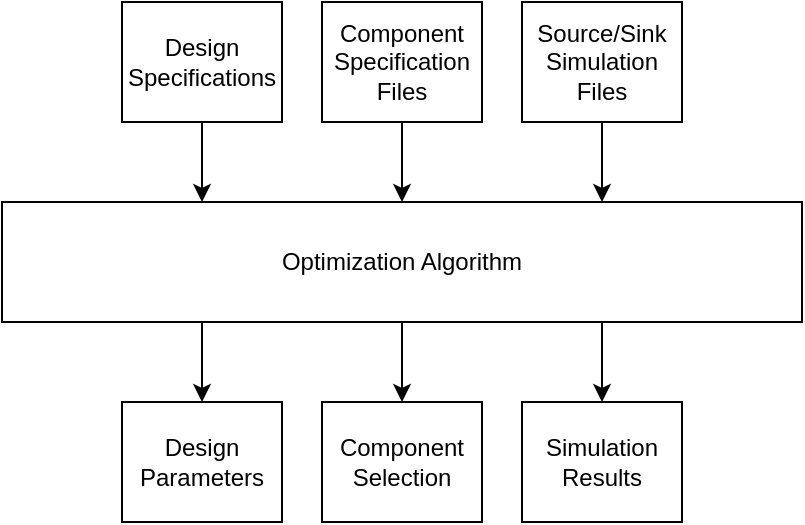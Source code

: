 <mxfile version="20.3.0" type="device" pages="4"><diagram id="H_r--El8uU6RNwoiuzdW" name="Block Diagram"><mxGraphModel dx="-92" dy="878" grid="1" gridSize="10" guides="1" tooltips="1" connect="1" arrows="1" fold="1" page="1" pageScale="1" pageWidth="850" pageHeight="1100" math="0" shadow="0"><root><mxCell id="0"/><mxCell id="1" parent="0"/><mxCell id="92xVgN-4qy3rAKiqAi3o-1" style="edgeStyle=orthogonalEdgeStyle;rounded=0;orthogonalLoop=1;jettySize=auto;html=1;entryX=0.25;entryY=0;entryDx=0;entryDy=0;" edge="1" parent="1" source="92xVgN-4qy3rAKiqAi3o-2" target="92xVgN-4qy3rAKiqAi3o-8"><mxGeometry relative="1" as="geometry"><mxPoint x="1780" y="140" as="targetPoint"/></mxGeometry></mxCell><mxCell id="92xVgN-4qy3rAKiqAi3o-2" value="Design Specifications" style="rounded=0;whiteSpace=wrap;html=1;" vertex="1" parent="1"><mxGeometry x="1800" y="40" width="80" height="60" as="geometry"/></mxCell><mxCell id="92xVgN-4qy3rAKiqAi3o-3" style="edgeStyle=orthogonalEdgeStyle;rounded=0;orthogonalLoop=1;jettySize=auto;html=1;exitX=0.5;exitY=1;exitDx=0;exitDy=0;entryX=0.5;entryY=0;entryDx=0;entryDy=0;" edge="1" parent="1" source="92xVgN-4qy3rAKiqAi3o-4" target="92xVgN-4qy3rAKiqAi3o-8"><mxGeometry relative="1" as="geometry"><mxPoint x="1880" y="140" as="targetPoint"/></mxGeometry></mxCell><mxCell id="92xVgN-4qy3rAKiqAi3o-4" value="Component Specification Files" style="rounded=0;whiteSpace=wrap;html=1;" vertex="1" parent="1"><mxGeometry x="1900" y="40" width="80" height="60" as="geometry"/></mxCell><mxCell id="92xVgN-4qy3rAKiqAi3o-5" style="edgeStyle=orthogonalEdgeStyle;rounded=0;orthogonalLoop=1;jettySize=auto;html=1;exitX=0.5;exitY=1;exitDx=0;exitDy=0;" edge="1" parent="1" source="92xVgN-4qy3rAKiqAi3o-8" target="92xVgN-4qy3rAKiqAi3o-10"><mxGeometry relative="1" as="geometry"/></mxCell><mxCell id="92xVgN-4qy3rAKiqAi3o-6" style="edgeStyle=orthogonalEdgeStyle;rounded=0;orthogonalLoop=1;jettySize=auto;html=1;exitX=0.75;exitY=1;exitDx=0;exitDy=0;" edge="1" parent="1" source="92xVgN-4qy3rAKiqAi3o-8" target="92xVgN-4qy3rAKiqAi3o-11"><mxGeometry relative="1" as="geometry"/></mxCell><mxCell id="92xVgN-4qy3rAKiqAi3o-7" style="edgeStyle=orthogonalEdgeStyle;rounded=0;orthogonalLoop=1;jettySize=auto;html=1;exitX=0.25;exitY=1;exitDx=0;exitDy=0;entryX=0.5;entryY=0;entryDx=0;entryDy=0;" edge="1" parent="1" source="92xVgN-4qy3rAKiqAi3o-8" target="92xVgN-4qy3rAKiqAi3o-9"><mxGeometry relative="1" as="geometry"/></mxCell><mxCell id="92xVgN-4qy3rAKiqAi3o-8" value="Optimization Algorithm" style="rounded=0;whiteSpace=wrap;html=1;" vertex="1" parent="1"><mxGeometry x="1740" y="140" width="400" height="60" as="geometry"/></mxCell><mxCell id="92xVgN-4qy3rAKiqAi3o-9" value="Design Parameters" style="rounded=0;whiteSpace=wrap;html=1;" vertex="1" parent="1"><mxGeometry x="1800" y="240" width="80" height="60" as="geometry"/></mxCell><mxCell id="92xVgN-4qy3rAKiqAi3o-10" value="Component Selection" style="rounded=0;whiteSpace=wrap;html=1;" vertex="1" parent="1"><mxGeometry x="1900" y="240" width="80" height="60" as="geometry"/></mxCell><mxCell id="92xVgN-4qy3rAKiqAi3o-11" value="Simulation Results" style="rounded=0;whiteSpace=wrap;html=1;" vertex="1" parent="1"><mxGeometry x="2000" y="240" width="80" height="60" as="geometry"/></mxCell><mxCell id="92xVgN-4qy3rAKiqAi3o-12" style="edgeStyle=orthogonalEdgeStyle;rounded=0;orthogonalLoop=1;jettySize=auto;html=1;exitX=0.5;exitY=1;exitDx=0;exitDy=0;entryX=0.75;entryY=0;entryDx=0;entryDy=0;" edge="1" parent="1" source="92xVgN-4qy3rAKiqAi3o-13" target="92xVgN-4qy3rAKiqAi3o-8"><mxGeometry relative="1" as="geometry"><mxPoint x="2000" y="50" as="targetPoint"/><Array as="points"><mxPoint x="2040" y="100"/><mxPoint x="2040" y="100"/></Array></mxGeometry></mxCell><mxCell id="92xVgN-4qy3rAKiqAi3o-13" value="Source/Sink Simulation Files" style="rounded=0;whiteSpace=wrap;html=1;" vertex="1" parent="1"><mxGeometry x="2000" y="40" width="80" height="60" as="geometry"/></mxCell></root></mxGraphModel></diagram><diagram id="Yzp_iw8MiG6Mzcw-Oa8o" name="Constraints and Parameters"><mxGraphModel dx="-92" dy="878" grid="1" gridSize="10" guides="1" tooltips="1" connect="1" arrows="1" fold="1" page="1" pageScale="1" pageWidth="850" pageHeight="1100" math="0" shadow="0"><root><mxCell id="0"/><mxCell id="1" parent="0"/><mxCell id="b-6zREpya0wB8EinPHdR-1" value="" style="rounded=0;whiteSpace=wrap;html=1;fillColor=none;" vertex="1" parent="1"><mxGeometry x="1740" y="40" width="140" height="250" as="geometry"/></mxCell><mxCell id="b-6zREpya0wB8EinPHdR-2" value="" style="rounded=0;whiteSpace=wrap;html=1;fillColor=none;" vertex="1" parent="1"><mxGeometry x="1880" y="40" width="270" height="250" as="geometry"/></mxCell><mxCell id="b-6zREpya0wB8EinPHdR-3" value="Inductor Current Ripple (A)" style="rounded=0;whiteSpace=wrap;html=1;fillColor=none;" vertex="1" parent="1"><mxGeometry x="1750" y="180" width="120" height="60" as="geometry"/></mxCell><mxCell id="b-6zREpya0wB8EinPHdR-4" value="Output Voltage Ripple (V)" style="rounded=0;whiteSpace=wrap;html=1;fillColor=none;" vertex="1" parent="1"><mxGeometry x="1890" y="150" width="120" height="60" as="geometry"/></mxCell><mxCell id="b-6zREpya0wB8EinPHdR-5" value="Input Voltage Range ([min, max] V)" style="rounded=0;whiteSpace=wrap;html=1;fillColor=none;" vertex="1" parent="1"><mxGeometry x="2020" y="150" width="120" height="60" as="geometry"/></mxCell><mxCell id="b-6zREpya0wB8EinPHdR-6" value="Input Voltage Ripple (V)" style="rounded=0;whiteSpace=wrap;html=1;fillColor=none;" vertex="1" parent="1"><mxGeometry x="1890" y="80" width="120" height="60" as="geometry"/></mxCell><mxCell id="b-6zREpya0wB8EinPHdR-7" value="Safety Factor (typ. 1.25)" style="rounded=0;whiteSpace=wrap;html=1;fillColor=none;" vertex="1" parent="1"><mxGeometry x="2020" y="80" width="120" height="60" as="geometry"/></mxCell><mxCell id="b-6zREpya0wB8EinPHdR-8" value="Switch Power Budget&amp;nbsp; (W)" style="rounded=0;whiteSpace=wrap;html=1;fillColor=none;" vertex="1" parent="1"><mxGeometry x="1750" y="100" width="120" height="60" as="geometry"/></mxCell><mxCell id="b-6zREpya0wB8EinPHdR-9" value="Optimizer Levers" style="text;html=1;align=center;verticalAlign=middle;resizable=0;points=[];autosize=1;strokeColor=none;fillColor=none;" vertex="1" parent="1"><mxGeometry x="1755" y="40" width="110" height="30" as="geometry"/></mxCell><mxCell id="b-6zREpya0wB8EinPHdR-10" value="User Constraints" style="text;html=1;align=center;verticalAlign=middle;resizable=0;points=[];autosize=1;strokeColor=none;fillColor=none;" vertex="1" parent="1"><mxGeometry x="1955" y="40" width="110" height="30" as="geometry"/></mxCell><mxCell id="b-6zREpya0wB8EinPHdR-11" value="Output Voltage Range ([min, max] V)" style="rounded=0;whiteSpace=wrap;html=1;fillColor=none;" vertex="1" parent="1"><mxGeometry x="1890" y="220" width="120" height="60" as="geometry"/></mxCell><mxCell id="b-6zREpya0wB8EinPHdR-12" value="Min Input Power (W)" style="rounded=0;whiteSpace=wrap;html=1;fillColor=none;" vertex="1" parent="1"><mxGeometry x="2020" y="220" width="120" height="60" as="geometry"/></mxCell></root></mxGraphModel></diagram><diagram id="wNTAf1-uwOwgAhIN1WU4" name="Algorithm"><mxGraphModel dx="597" dy="1254" grid="1" gridSize="10" guides="1" tooltips="1" connect="1" arrows="1" fold="1" page="1" pageScale="1" pageWidth="850" pageHeight="1100" math="0" shadow="0"><root><mxCell id="0"/><mxCell id="1" parent="0"/><mxCell id="_vP5NNGXvdH7VvyAR8vy-1" value="" style="rounded=0;whiteSpace=wrap;html=1;fillColor=#99CCFF;" vertex="1" parent="1"><mxGeometry x="1720" y="40" width="160" height="2020" as="geometry"/></mxCell><mxCell id="_vP5NNGXvdH7VvyAR8vy-2" value="" style="rounded=1;whiteSpace=wrap;html=1;absoluteArcSize=1;arcSize=14;strokeWidth=2;fillColor=none;" vertex="1" parent="1"><mxGeometry x="1730" y="560" width="140" height="900" as="geometry"/></mxCell><mxCell id="_vP5NNGXvdH7VvyAR8vy-3" value="" style="rounded=0;whiteSpace=wrap;html=1;fillColor=#CCCCFF;" vertex="1" parent="1"><mxGeometry x="1880" y="40" width="160" height="2020" as="geometry"/></mxCell><mxCell id="_vP5NNGXvdH7VvyAR8vy-4" value="" style="rounded=0;whiteSpace=wrap;html=1;fillColor=#FFB366;" vertex="1" parent="1"><mxGeometry x="2200" y="40" width="160" height="2020" as="geometry"/></mxCell><mxCell id="_vP5NNGXvdH7VvyAR8vy-5" value="" style="rounded=0;whiteSpace=wrap;html=1;fillColor=#99FF99;" vertex="1" parent="1"><mxGeometry x="2040" y="40" width="160" height="2020" as="geometry"/></mxCell><mxCell id="_vP5NNGXvdH7VvyAR8vy-6" value="Algorithm&amp;nbsp;" style="text;html=1;strokeColor=none;fillColor=none;align=center;verticalAlign=middle;whiteSpace=wrap;rounded=0;fontStyle=1" vertex="1" parent="1"><mxGeometry x="1725" y="50" width="160" height="30" as="geometry"/></mxCell><mxCell id="_vP5NNGXvdH7VvyAR8vy-7" value="Processes" style="text;html=1;strokeColor=none;fillColor=none;align=center;verticalAlign=middle;whiteSpace=wrap;rounded=0;fontStyle=1" vertex="1" parent="1"><mxGeometry x="2080" y="50" width="80" height="30" as="geometry"/></mxCell><mxCell id="_vP5NNGXvdH7VvyAR8vy-8" style="edgeStyle=orthogonalEdgeStyle;rounded=0;orthogonalLoop=1;jettySize=auto;html=1;" edge="1" parent="1" source="_vP5NNGXvdH7VvyAR8vy-9" target="_vP5NNGXvdH7VvyAR8vy-41"><mxGeometry relative="1" as="geometry"/></mxCell><mxCell id="_vP5NNGXvdH7VvyAR8vy-9" value="Design&lt;br&gt;Specification&lt;br&gt;File" style="shape=parallelogram;html=1;strokeWidth=2;perimeter=parallelogramPerimeter;whiteSpace=wrap;rounded=1;arcSize=12;size=0.23;fillColor=#FFFFFF;" vertex="1" parent="1"><mxGeometry x="1900" y="80" width="120" height="60" as="geometry"/></mxCell><mxCell id="_vP5NNGXvdH7VvyAR8vy-10" value="Upper bound I-V, P-V Curves for Source and Sink" style="strokeWidth=2;html=1;shape=mxgraph.flowchart.stored_data;whiteSpace=wrap;fillColor=#FFFFFF;" vertex="1" parent="1"><mxGeometry x="2220" y="1400" width="120" height="60" as="geometry"/></mxCell><mxCell id="_vP5NNGXvdH7VvyAR8vy-11" value="Duty Cycle Map&lt;br&gt;Current Transfer Map&lt;br&gt;Power Transfer Map" style="strokeWidth=2;html=1;shape=mxgraph.flowchart.stored_data;whiteSpace=wrap;fillColor=#FFFFFF;" vertex="1" parent="1"><mxGeometry x="2220" y="1480" width="120" height="60" as="geometry"/></mxCell><mxCell id="_vP5NNGXvdH7VvyAR8vy-12" value="Inputs" style="text;html=1;strokeColor=none;fillColor=none;align=center;verticalAlign=middle;whiteSpace=wrap;rounded=0;fontStyle=1" vertex="1" parent="1"><mxGeometry x="1925" y="50" width="80" height="30" as="geometry"/></mxCell><mxCell id="_vP5NNGXvdH7VvyAR8vy-13" value="Outputs" style="text;html=1;strokeColor=none;fillColor=none;align=center;verticalAlign=middle;whiteSpace=wrap;rounded=0;fontStyle=1" vertex="1" parent="1"><mxGeometry x="2240" y="50" width="80" height="30" as="geometry"/></mxCell><mxCell id="_vP5NNGXvdH7VvyAR8vy-14" style="edgeStyle=orthogonalEdgeStyle;rounded=0;orthogonalLoop=1;jettySize=auto;html=1;exitX=0.5;exitY=1;exitDx=0;exitDy=0;entryX=0.5;entryY=0;entryDx=0;entryDy=0;entryPerimeter=0;" edge="1" parent="1" source="_vP5NNGXvdH7VvyAR8vy-15" target="_vP5NNGXvdH7VvyAR8vy-21"><mxGeometry relative="1" as="geometry"/></mxCell><mxCell id="_vP5NNGXvdH7VvyAR8vy-15" value="System Setup" style="rounded=1;whiteSpace=wrap;html=1;absoluteArcSize=1;arcSize=14;strokeWidth=2;fillColor=#FFFFFF;" vertex="1" parent="1"><mxGeometry x="1740" y="80" width="120" height="60" as="geometry"/></mxCell><mxCell id="_vP5NNGXvdH7VvyAR8vy-16" style="edgeStyle=orthogonalEdgeStyle;rounded=0;orthogonalLoop=1;jettySize=auto;html=1;exitX=0.5;exitY=1;exitDx=0;exitDy=0;entryX=0.5;entryY=0;entryDx=0;entryDy=0;" edge="1" parent="1" source="_vP5NNGXvdH7VvyAR8vy-17" target="_vP5NNGXvdH7VvyAR8vy-19"><mxGeometry relative="1" as="geometry"/></mxCell><mxCell id="_vP5NNGXvdH7VvyAR8vy-17" value="Switch Modeling" style="rounded=1;whiteSpace=wrap;html=1;absoluteArcSize=1;arcSize=14;strokeWidth=2;fillColor=#FFFFFF;" vertex="1" parent="1"><mxGeometry x="1740" y="740" width="120" height="60" as="geometry"/></mxCell><mxCell id="_vP5NNGXvdH7VvyAR8vy-18" style="edgeStyle=orthogonalEdgeStyle;rounded=0;orthogonalLoop=1;jettySize=auto;html=1;exitX=0.5;exitY=1;exitDx=0;exitDy=0;entryX=0.5;entryY=0;entryDx=0;entryDy=0;" edge="1" parent="1" source="_vP5NNGXvdH7VvyAR8vy-19" target="_vP5NNGXvdH7VvyAR8vy-75"><mxGeometry relative="1" as="geometry"/></mxCell><mxCell id="_vP5NNGXvdH7VvyAR8vy-19" value="Passives Modeling" style="rounded=1;whiteSpace=wrap;html=1;absoluteArcSize=1;arcSize=14;strokeWidth=2;fillColor=#FFFFFF;" vertex="1" parent="1"><mxGeometry x="1740" y="980" width="120" height="60" as="geometry"/></mxCell><mxCell id="_vP5NNGXvdH7VvyAR8vy-20" style="edgeStyle=orthogonalEdgeStyle;rounded=0;orthogonalLoop=1;jettySize=auto;html=1;exitX=0.5;exitY=1;exitDx=0;exitDy=0;exitPerimeter=0;entryX=0.5;entryY=0;entryDx=0;entryDy=0;" edge="1" parent="1" source="_vP5NNGXvdH7VvyAR8vy-21" target="_vP5NNGXvdH7VvyAR8vy-17"><mxGeometry relative="1" as="geometry"/></mxCell><mxCell id="_vP5NNGXvdH7VvyAR8vy-21" value="Optimizer Start" style="strokeWidth=2;html=1;shape=mxgraph.flowchart.start_1;whiteSpace=wrap;fillColor=#FFFFFF;" vertex="1" parent="1"><mxGeometry x="1750" y="480" width="100" height="60" as="geometry"/></mxCell><mxCell id="_vP5NNGXvdH7VvyAR8vy-22" style="edgeStyle=orthogonalEdgeStyle;rounded=0;orthogonalLoop=1;jettySize=auto;html=1;exitX=0.5;exitY=1;exitDx=0;exitDy=0;" edge="1" parent="1" source="_vP5NNGXvdH7VvyAR8vy-24" target="_vP5NNGXvdH7VvyAR8vy-27"><mxGeometry relative="1" as="geometry"/></mxCell><mxCell id="_vP5NNGXvdH7VvyAR8vy-23" style="edgeStyle=orthogonalEdgeStyle;rounded=0;orthogonalLoop=1;jettySize=auto;html=1;exitX=1;exitY=0.5;exitDx=0;exitDy=0;entryX=0;entryY=0.5;entryDx=0;entryDy=0;entryPerimeter=0;" edge="1" parent="1" source="_vP5NNGXvdH7VvyAR8vy-24" target="_vP5NNGXvdH7VvyAR8vy-92"><mxGeometry relative="1" as="geometry"/></mxCell><mxCell id="_vP5NNGXvdH7VvyAR8vy-24" value="Generate Small Signal Simulation" style="rounded=1;whiteSpace=wrap;html=1;absoluteArcSize=1;arcSize=14;strokeWidth=2;fillColor=#FFFFFF;" vertex="1" parent="1"><mxGeometry x="2060" y="1800" width="120" height="60" as="geometry"/></mxCell><mxCell id="_vP5NNGXvdH7VvyAR8vy-25" style="edgeStyle=orthogonalEdgeStyle;rounded=0;orthogonalLoop=1;jettySize=auto;html=1;exitX=0.5;exitY=1;exitDx=0;exitDy=0;entryX=0.5;entryY=0;entryDx=0;entryDy=0;" edge="1" parent="1" source="_vP5NNGXvdH7VvyAR8vy-27" target="_vP5NNGXvdH7VvyAR8vy-29"><mxGeometry relative="1" as="geometry"/></mxCell><mxCell id="_vP5NNGXvdH7VvyAR8vy-26" style="edgeStyle=orthogonalEdgeStyle;rounded=0;orthogonalLoop=1;jettySize=auto;html=1;entryX=0;entryY=0.5;entryDx=0;entryDy=0;entryPerimeter=0;" edge="1" parent="1" source="_vP5NNGXvdH7VvyAR8vy-27" target="_vP5NNGXvdH7VvyAR8vy-93"><mxGeometry relative="1" as="geometry"/></mxCell><mxCell id="_vP5NNGXvdH7VvyAR8vy-27" value="Generate Large Signal Simulation" style="rounded=1;whiteSpace=wrap;html=1;absoluteArcSize=1;arcSize=14;strokeWidth=2;fillColor=#FFFFFF;" vertex="1" parent="1"><mxGeometry x="2060" y="1880" width="120" height="60" as="geometry"/></mxCell><mxCell id="_vP5NNGXvdH7VvyAR8vy-28" style="edgeStyle=orthogonalEdgeStyle;rounded=0;orthogonalLoop=1;jettySize=auto;html=1;exitX=1;exitY=0.5;exitDx=0;exitDy=0;entryX=0;entryY=0.5;entryDx=0;entryDy=0;entryPerimeter=0;" edge="1" parent="1" source="_vP5NNGXvdH7VvyAR8vy-29" target="_vP5NNGXvdH7VvyAR8vy-30"><mxGeometry relative="1" as="geometry"/></mxCell><mxCell id="_vP5NNGXvdH7VvyAR8vy-29" value="MPPT Simulation" style="rounded=1;whiteSpace=wrap;html=1;absoluteArcSize=1;arcSize=14;strokeWidth=2;fillColor=#FF99CC;" vertex="1" parent="1"><mxGeometry x="2060" y="1960" width="120" height="60" as="geometry"/></mxCell><mxCell id="_vP5NNGXvdH7VvyAR8vy-30" value="Time Series Efficiency Graph, Convergence Metrics" style="strokeWidth=2;html=1;shape=mxgraph.flowchart.stored_data;whiteSpace=wrap;fillColor=#FF99CC;" vertex="1" parent="1"><mxGeometry x="2220" y="1960" width="120" height="60" as="geometry"/></mxCell><mxCell id="_vP5NNGXvdH7VvyAR8vy-31" value="Switch Losses Map&lt;br&gt;Switch Thermal Map&lt;br&gt;Switch Deadtime Map" style="strokeWidth=2;html=1;shape=mxgraph.flowchart.stored_data;whiteSpace=wrap;fillColor=#FFFFFF;" vertex="1" parent="1"><mxGeometry x="2220" y="1560" width="120" height="60" as="geometry"/></mxCell><mxCell id="_vP5NNGXvdH7VvyAR8vy-32" value="Optimize for the minimum number of capacitors to achieve the minimum capacitance and ripple current at the lowest power loss" style="rounded=0;whiteSpace=wrap;html=1;" vertex="1" parent="1"><mxGeometry x="2220" y="1060" width="120" height="140" as="geometry"/></mxCell><mxCell id="_vP5NNGXvdH7VvyAR8vy-33" value="Optimize for the switch that gives the highest switching frequency at the given power budget" style="rounded=0;whiteSpace=wrap;html=1;" vertex="1" parent="1"><mxGeometry x="2220" y="820" width="120" height="140" as="geometry"/></mxCell><mxCell id="_vP5NNGXvdH7VvyAR8vy-34" style="edgeStyle=orthogonalEdgeStyle;rounded=0;orthogonalLoop=1;jettySize=auto;html=1;" edge="1" parent="1" source="_vP5NNGXvdH7VvyAR8vy-35" target="_vP5NNGXvdH7VvyAR8vy-53"><mxGeometry relative="1" as="geometry"/></mxCell><mxCell id="_vP5NNGXvdH7VvyAR8vy-35" value="Component Specification&lt;br&gt;Files" style="shape=parallelogram;html=1;strokeWidth=2;perimeter=parallelogramPerimeter;whiteSpace=wrap;rounded=1;arcSize=12;size=0.23;fillColor=#FFFFFF;" vertex="1" parent="1"><mxGeometry x="1900" y="580" width="120" height="60" as="geometry"/></mxCell><mxCell id="_vP5NNGXvdH7VvyAR8vy-36" style="edgeStyle=orthogonalEdgeStyle;rounded=0;orthogonalLoop=1;jettySize=auto;html=1;" edge="1" parent="1" source="_vP5NNGXvdH7VvyAR8vy-37" target="_vP5NNGXvdH7VvyAR8vy-47"><mxGeometry relative="1" as="geometry"/></mxCell><mxCell id="_vP5NNGXvdH7VvyAR8vy-37" value="Source Model&lt;br&gt;File" style="shape=parallelogram;html=1;strokeWidth=2;perimeter=parallelogramPerimeter;whiteSpace=wrap;rounded=1;arcSize=12;size=0.23;fillColor=#FFFFFF;" vertex="1" parent="1"><mxGeometry x="1900" y="240" width="120" height="60" as="geometry"/></mxCell><mxCell id="_vP5NNGXvdH7VvyAR8vy-38" style="edgeStyle=orthogonalEdgeStyle;rounded=0;orthogonalLoop=1;jettySize=auto;html=1;entryX=0;entryY=0.5;entryDx=0;entryDy=0;" edge="1" parent="1" source="_vP5NNGXvdH7VvyAR8vy-39" target="_vP5NNGXvdH7VvyAR8vy-49"><mxGeometry relative="1" as="geometry"/></mxCell><mxCell id="_vP5NNGXvdH7VvyAR8vy-39" value="Sink Model&lt;br&gt;File" style="shape=parallelogram;html=1;strokeWidth=2;perimeter=parallelogramPerimeter;whiteSpace=wrap;rounded=1;arcSize=12;size=0.23;fillColor=#FFFFFF;" vertex="1" parent="1"><mxGeometry x="1900" y="320" width="120" height="60" as="geometry"/></mxCell><mxCell id="_vP5NNGXvdH7VvyAR8vy-40" style="edgeStyle=orthogonalEdgeStyle;rounded=0;orthogonalLoop=1;jettySize=auto;html=1;entryX=0.5;entryY=0;entryDx=0;entryDy=0;" edge="1" parent="1" source="_vP5NNGXvdH7VvyAR8vy-41" target="_vP5NNGXvdH7VvyAR8vy-43"><mxGeometry relative="1" as="geometry"/></mxCell><mxCell id="_vP5NNGXvdH7VvyAR8vy-41" value="Load Components" style="rounded=1;whiteSpace=wrap;html=1;absoluteArcSize=1;arcSize=14;strokeWidth=2;fillColor=#FFFFFF;" vertex="1" parent="1"><mxGeometry x="2060" y="80" width="120" height="60" as="geometry"/></mxCell><mxCell id="_vP5NNGXvdH7VvyAR8vy-42" style="edgeStyle=orthogonalEdgeStyle;rounded=0;orthogonalLoop=1;jettySize=auto;html=1;exitX=0.5;exitY=1;exitDx=0;exitDy=0;entryX=0.5;entryY=0;entryDx=0;entryDy=0;" edge="1" parent="1" source="_vP5NNGXvdH7VvyAR8vy-43" target="_vP5NNGXvdH7VvyAR8vy-47"><mxGeometry relative="1" as="geometry"/></mxCell><mxCell id="_vP5NNGXvdH7VvyAR8vy-43" value="Load Design Specifications" style="rounded=1;whiteSpace=wrap;html=1;absoluteArcSize=1;arcSize=14;strokeWidth=2;fillColor=#FFFFFF;" vertex="1" parent="1"><mxGeometry x="2060" y="160" width="120" height="60" as="geometry"/></mxCell><mxCell id="_vP5NNGXvdH7VvyAR8vy-44" style="edgeStyle=orthogonalEdgeStyle;rounded=0;orthogonalLoop=1;jettySize=auto;html=1;exitX=0.5;exitY=1;exitDx=0;exitDy=0;entryX=0.5;entryY=0;entryDx=0;entryDy=0;" edge="1" parent="1" source="_vP5NNGXvdH7VvyAR8vy-45" target="_vP5NNGXvdH7VvyAR8vy-53"><mxGeometry relative="1" as="geometry"/></mxCell><mxCell id="_vP5NNGXvdH7VvyAR8vy-45" value="Setup optimizer parameters" style="rounded=1;whiteSpace=wrap;html=1;absoluteArcSize=1;arcSize=14;strokeWidth=2;fillColor=#FFFFFF;" vertex="1" parent="1"><mxGeometry x="2060" y="480" width="120" height="60" as="geometry"/></mxCell><mxCell id="_vP5NNGXvdH7VvyAR8vy-46" style="edgeStyle=orthogonalEdgeStyle;rounded=0;orthogonalLoop=1;jettySize=auto;html=1;exitX=0.5;exitY=1;exitDx=0;exitDy=0;" edge="1" parent="1" source="_vP5NNGXvdH7VvyAR8vy-47" target="_vP5NNGXvdH7VvyAR8vy-49"><mxGeometry relative="1" as="geometry"/></mxCell><mxCell id="_vP5NNGXvdH7VvyAR8vy-47" value="Load Source Model" style="rounded=1;whiteSpace=wrap;html=1;absoluteArcSize=1;arcSize=14;strokeWidth=2;fillColor=#FFFFFF;" vertex="1" parent="1"><mxGeometry x="2060" y="240" width="120" height="60" as="geometry"/></mxCell><mxCell id="_vP5NNGXvdH7VvyAR8vy-48" style="edgeStyle=orthogonalEdgeStyle;rounded=0;orthogonalLoop=1;jettySize=auto;html=1;exitX=0.5;exitY=1;exitDx=0;exitDy=0;" edge="1" parent="1" source="_vP5NNGXvdH7VvyAR8vy-49" target="_vP5NNGXvdH7VvyAR8vy-51"><mxGeometry relative="1" as="geometry"/></mxCell><mxCell id="_vP5NNGXvdH7VvyAR8vy-49" value="Load Sink Model" style="rounded=1;whiteSpace=wrap;html=1;absoluteArcSize=1;arcSize=14;strokeWidth=2;fillColor=#FFFFFF;" vertex="1" parent="1"><mxGeometry x="2060" y="320" width="120" height="60" as="geometry"/></mxCell><mxCell id="_vP5NNGXvdH7VvyAR8vy-50" style="edgeStyle=orthogonalEdgeStyle;rounded=0;orthogonalLoop=1;jettySize=auto;html=1;exitX=0.5;exitY=1;exitDx=0;exitDy=0;entryX=0.5;entryY=0;entryDx=0;entryDy=0;" edge="1" parent="1" source="_vP5NNGXvdH7VvyAR8vy-51" target="_vP5NNGXvdH7VvyAR8vy-45"><mxGeometry relative="1" as="geometry"/></mxCell><mxCell id="_vP5NNGXvdH7VvyAR8vy-51" value="Initialize I/O Mapping" style="rounded=1;whiteSpace=wrap;html=1;absoluteArcSize=1;arcSize=14;strokeWidth=2;fillColor=#FFFFFF;" vertex="1" parent="1"><mxGeometry x="2060" y="400" width="120" height="60" as="geometry"/></mxCell><mxCell id="_vP5NNGXvdH7VvyAR8vy-52" style="edgeStyle=orthogonalEdgeStyle;rounded=0;orthogonalLoop=1;jettySize=auto;html=1;exitX=0.5;exitY=1;exitDx=0;exitDy=0;entryX=0.5;entryY=0;entryDx=0;entryDy=0;" edge="1" parent="1" source="_vP5NNGXvdH7VvyAR8vy-53" target="_vP5NNGXvdH7VvyAR8vy-55"><mxGeometry relative="1" as="geometry"/></mxCell><mxCell id="_vP5NNGXvdH7VvyAR8vy-53" value="Optimizer Chooses new constraints (R_L, P_SW_BUD)" style="rounded=1;whiteSpace=wrap;html=1;absoluteArcSize=1;arcSize=14;strokeWidth=2;fillColor=#FFFFFF;" vertex="1" parent="1"><mxGeometry x="2060" y="580" width="120" height="60" as="geometry"/></mxCell><mxCell id="_vP5NNGXvdH7VvyAR8vy-54" style="edgeStyle=orthogonalEdgeStyle;rounded=0;orthogonalLoop=1;jettySize=auto;html=1;exitX=0.5;exitY=1;exitDx=0;exitDy=0;" edge="1" parent="1" source="_vP5NNGXvdH7VvyAR8vy-55" target="_vP5NNGXvdH7VvyAR8vy-57"><mxGeometry relative="1" as="geometry"/></mxCell><mxCell id="_vP5NNGXvdH7VvyAR8vy-55" value="Constrain I/O Mapping" style="rounded=1;whiteSpace=wrap;html=1;absoluteArcSize=1;arcSize=14;strokeWidth=2;fillColor=#FFFFFF;" vertex="1" parent="1"><mxGeometry x="2060" y="660" width="120" height="60" as="geometry"/></mxCell><mxCell id="_vP5NNGXvdH7VvyAR8vy-56" style="edgeStyle=orthogonalEdgeStyle;rounded=0;orthogonalLoop=1;jettySize=auto;html=1;entryX=0.5;entryY=0;entryDx=0;entryDy=0;" edge="1" parent="1" source="_vP5NNGXvdH7VvyAR8vy-57" target="_vP5NNGXvdH7VvyAR8vy-59"><mxGeometry relative="1" as="geometry"/></mxCell><mxCell id="_vP5NNGXvdH7VvyAR8vy-57" value="Determine Switch Requirements" style="rounded=1;whiteSpace=wrap;html=1;absoluteArcSize=1;arcSize=14;strokeWidth=2;fillColor=#FFFFFF;" vertex="1" parent="1"><mxGeometry x="2060" y="740" width="120" height="60" as="geometry"/></mxCell><mxCell id="_vP5NNGXvdH7VvyAR8vy-58" style="edgeStyle=orthogonalEdgeStyle;rounded=0;orthogonalLoop=1;jettySize=auto;html=1;exitX=0.5;exitY=1;exitDx=0;exitDy=0;entryX=0.5;entryY=0;entryDx=0;entryDy=0;" edge="1" parent="1" source="_vP5NNGXvdH7VvyAR8vy-59" target="_vP5NNGXvdH7VvyAR8vy-61"><mxGeometry relative="1" as="geometry"/></mxCell><mxCell id="_vP5NNGXvdH7VvyAR8vy-59" value="Determine Optimal Switch" style="rounded=1;whiteSpace=wrap;html=1;absoluteArcSize=1;arcSize=14;strokeWidth=2;fillColor=#FFFFFF;" vertex="1" parent="1"><mxGeometry x="2060" y="820" width="120" height="60" as="geometry"/></mxCell><mxCell id="_vP5NNGXvdH7VvyAR8vy-60" style="edgeStyle=orthogonalEdgeStyle;rounded=0;orthogonalLoop=1;jettySize=auto;html=1;exitX=0.5;exitY=1;exitDx=0;exitDy=0;entryX=0.5;entryY=0;entryDx=0;entryDy=0;" edge="1" parent="1" source="_vP5NNGXvdH7VvyAR8vy-61" target="_vP5NNGXvdH7VvyAR8vy-63"><mxGeometry relative="1" as="geometry"/></mxCell><mxCell id="_vP5NNGXvdH7VvyAR8vy-61" value="Get Worst Case Switch Losses" style="rounded=1;whiteSpace=wrap;html=1;absoluteArcSize=1;arcSize=14;strokeWidth=2;fillColor=#FFFFFF;" vertex="1" parent="1"><mxGeometry x="2060" y="900" width="120" height="60" as="geometry"/></mxCell><mxCell id="_vP5NNGXvdH7VvyAR8vy-62" style="edgeStyle=orthogonalEdgeStyle;rounded=0;orthogonalLoop=1;jettySize=auto;html=1;exitX=0.5;exitY=1;exitDx=0;exitDy=0;entryX=0.5;entryY=0;entryDx=0;entryDy=0;" edge="1" parent="1" source="_vP5NNGXvdH7VvyAR8vy-63" target="_vP5NNGXvdH7VvyAR8vy-65"><mxGeometry relative="1" as="geometry"/></mxCell><mxCell id="_vP5NNGXvdH7VvyAR8vy-63" value="Determine Passive Requirements" style="rounded=1;whiteSpace=wrap;html=1;absoluteArcSize=1;arcSize=14;strokeWidth=2;fillColor=#FFFFFF;" vertex="1" parent="1"><mxGeometry x="2060" y="980" width="120" height="60" as="geometry"/></mxCell><mxCell id="_vP5NNGXvdH7VvyAR8vy-64" style="edgeStyle=orthogonalEdgeStyle;rounded=0;orthogonalLoop=1;jettySize=auto;html=1;exitX=0.5;exitY=1;exitDx=0;exitDy=0;entryX=0.5;entryY=0;entryDx=0;entryDy=0;" edge="1" parent="1" source="_vP5NNGXvdH7VvyAR8vy-65" target="_vP5NNGXvdH7VvyAR8vy-67"><mxGeometry relative="1" as="geometry"/></mxCell><mxCell id="_vP5NNGXvdH7VvyAR8vy-65" value="Determine Optimal Input Capacitor Set" style="rounded=1;whiteSpace=wrap;html=1;absoluteArcSize=1;arcSize=14;strokeWidth=2;fillColor=#FFFFFF;" vertex="1" parent="1"><mxGeometry x="2060" y="1060" width="120" height="60" as="geometry"/></mxCell><mxCell id="_vP5NNGXvdH7VvyAR8vy-66" style="edgeStyle=orthogonalEdgeStyle;rounded=0;orthogonalLoop=1;jettySize=auto;html=1;exitX=0.5;exitY=1;exitDx=0;exitDy=0;" edge="1" parent="1" source="_vP5NNGXvdH7VvyAR8vy-67" target="_vP5NNGXvdH7VvyAR8vy-69"><mxGeometry relative="1" as="geometry"/></mxCell><mxCell id="_vP5NNGXvdH7VvyAR8vy-67" value="Determine Optimal Output Capacitor Set" style="rounded=1;whiteSpace=wrap;html=1;absoluteArcSize=1;arcSize=14;strokeWidth=2;fillColor=#FFFFFF;" vertex="1" parent="1"><mxGeometry x="2060" y="1140" width="120" height="60" as="geometry"/></mxCell><mxCell id="_vP5NNGXvdH7VvyAR8vy-68" style="edgeStyle=orthogonalEdgeStyle;rounded=0;orthogonalLoop=1;jettySize=auto;html=1;exitX=0.5;exitY=1;exitDx=0;exitDy=0;" edge="1" parent="1" source="_vP5NNGXvdH7VvyAR8vy-69" target="_vP5NNGXvdH7VvyAR8vy-71"><mxGeometry relative="1" as="geometry"/></mxCell><mxCell id="_vP5NNGXvdH7VvyAR8vy-69" value="Determine Optimal Inductor" style="rounded=1;whiteSpace=wrap;html=1;absoluteArcSize=1;arcSize=14;strokeWidth=2;fillColor=#FFFFFF;" vertex="1" parent="1"><mxGeometry x="2060" y="1220" width="120" height="60" as="geometry"/></mxCell><mxCell id="_vP5NNGXvdH7VvyAR8vy-70" style="edgeStyle=orthogonalEdgeStyle;rounded=0;orthogonalLoop=1;jettySize=auto;html=1;exitX=0.5;exitY=1;exitDx=0;exitDy=0;entryX=0.5;entryY=0;entryDx=0;entryDy=0;" edge="1" parent="1" source="_vP5NNGXvdH7VvyAR8vy-71" target="_vP5NNGXvdH7VvyAR8vy-73"><mxGeometry relative="1" as="geometry"/></mxCell><mxCell id="_vP5NNGXvdH7VvyAR8vy-71" value="Get Worst Case Passive Losses" style="rounded=1;whiteSpace=wrap;html=1;absoluteArcSize=1;arcSize=14;strokeWidth=2;fillColor=#FFFFFF;" vertex="1" parent="1"><mxGeometry x="2060" y="1300" width="120" height="60" as="geometry"/></mxCell><mxCell id="_vP5NNGXvdH7VvyAR8vy-72" style="edgeStyle=orthogonalEdgeStyle;rounded=0;orthogonalLoop=1;jettySize=auto;html=1;exitX=0.5;exitY=1;exitDx=0;exitDy=0;" edge="1" parent="1" source="_vP5NNGXvdH7VvyAR8vy-73" target="_vP5NNGXvdH7VvyAR8vy-78"><mxGeometry relative="1" as="geometry"/></mxCell><mxCell id="_vP5NNGXvdH7VvyAR8vy-73" value="Get Total Design Loss" style="rounded=1;whiteSpace=wrap;html=1;absoluteArcSize=1;arcSize=14;strokeWidth=2;fillColor=#FFFFFF;" vertex="1" parent="1"><mxGeometry x="2060" y="1380" width="120" height="60" as="geometry"/></mxCell><mxCell id="_vP5NNGXvdH7VvyAR8vy-74" style="edgeStyle=orthogonalEdgeStyle;rounded=0;orthogonalLoop=1;jettySize=auto;html=1;exitX=0.5;exitY=1;exitDx=0;exitDy=0;" edge="1" parent="1" source="_vP5NNGXvdH7VvyAR8vy-75" target="_vP5NNGXvdH7VvyAR8vy-76"><mxGeometry relative="1" as="geometry"/></mxCell><mxCell id="_vP5NNGXvdH7VvyAR8vy-75" value="System Evaluation" style="rounded=1;whiteSpace=wrap;html=1;absoluteArcSize=1;arcSize=14;strokeWidth=2;fillColor=#FFFFFF;" vertex="1" parent="1"><mxGeometry x="1740" y="1380" width="120" height="60" as="geometry"/></mxCell><mxCell id="_vP5NNGXvdH7VvyAR8vy-76" value="System Post-Design Modeling" style="rounded=1;whiteSpace=wrap;html=1;absoluteArcSize=1;arcSize=14;strokeWidth=2;fillColor=#FFFFFF;" vertex="1" parent="1"><mxGeometry x="1740" y="1480" width="120" height="60" as="geometry"/></mxCell><mxCell id="_vP5NNGXvdH7VvyAR8vy-77" style="edgeStyle=orthogonalEdgeStyle;rounded=0;orthogonalLoop=1;jettySize=auto;html=1;exitX=0.5;exitY=1;exitDx=0;exitDy=0;entryX=0.5;entryY=0;entryDx=0;entryDy=0;" edge="1" parent="1" source="_vP5NNGXvdH7VvyAR8vy-78" target="_vP5NNGXvdH7VvyAR8vy-80"><mxGeometry relative="1" as="geometry"/></mxCell><mxCell id="_vP5NNGXvdH7VvyAR8vy-78" value="Get Best Optimizer Parameters" style="rounded=1;whiteSpace=wrap;html=1;absoluteArcSize=1;arcSize=14;strokeWidth=2;fillColor=#FFFFFF;" vertex="1" parent="1"><mxGeometry x="2060" y="1480" width="120" height="60" as="geometry"/></mxCell><mxCell id="_vP5NNGXvdH7VvyAR8vy-79" style="edgeStyle=orthogonalEdgeStyle;rounded=0;orthogonalLoop=1;jettySize=auto;html=1;exitX=0.5;exitY=1;exitDx=0;exitDy=0;" edge="1" parent="1" source="_vP5NNGXvdH7VvyAR8vy-80" target="_vP5NNGXvdH7VvyAR8vy-83"><mxGeometry relative="1" as="geometry"/></mxCell><mxCell id="_vP5NNGXvdH7VvyAR8vy-80" value="Regenerate System Design at these Parameters" style="rounded=1;whiteSpace=wrap;html=1;absoluteArcSize=1;arcSize=14;strokeWidth=2;fillColor=#FFFFFF;" vertex="1" parent="1"><mxGeometry x="2060" y="1560" width="120" height="60" as="geometry"/></mxCell><mxCell id="_vP5NNGXvdH7VvyAR8vy-81" style="edgeStyle=orthogonalEdgeStyle;rounded=0;orthogonalLoop=1;jettySize=auto;html=1;exitX=0.5;exitY=1;exitDx=0;exitDy=0;" edge="1" parent="1" source="_vP5NNGXvdH7VvyAR8vy-83" target="_vP5NNGXvdH7VvyAR8vy-89"><mxGeometry relative="1" as="geometry"/></mxCell><mxCell id="_vP5NNGXvdH7VvyAR8vy-82" style="edgeStyle=orthogonalEdgeStyle;rounded=0;orthogonalLoop=1;jettySize=auto;html=1;exitX=1;exitY=0.5;exitDx=0;exitDy=0;entryX=0;entryY=0.5;entryDx=0;entryDy=0;entryPerimeter=0;" edge="1" parent="1" source="_vP5NNGXvdH7VvyAR8vy-83" target="_vP5NNGXvdH7VvyAR8vy-10"><mxGeometry relative="1" as="geometry"><Array as="points"><mxPoint x="2190" y="1670"/><mxPoint x="2190" y="1430"/></Array></mxGeometry></mxCell><mxCell id="_vP5NNGXvdH7VvyAR8vy-83" value="Generate Source/Sink Maps" style="rounded=1;whiteSpace=wrap;html=1;absoluteArcSize=1;arcSize=14;strokeWidth=2;fillColor=#FFFFFF;" vertex="1" parent="1"><mxGeometry x="2060" y="1640" width="120" height="60" as="geometry"/></mxCell><mxCell id="_vP5NNGXvdH7VvyAR8vy-84" style="edgeStyle=orthogonalEdgeStyle;rounded=0;orthogonalLoop=1;jettySize=auto;html=1;exitX=0.5;exitY=1;exitDx=0;exitDy=0;" edge="1" parent="1" source="_vP5NNGXvdH7VvyAR8vy-89" target="_vP5NNGXvdH7VvyAR8vy-24"><mxGeometry relative="1" as="geometry"/></mxCell><mxCell id="_vP5NNGXvdH7VvyAR8vy-85" style="edgeStyle=orthogonalEdgeStyle;rounded=0;orthogonalLoop=1;jettySize=auto;html=1;exitX=1;exitY=0.5;exitDx=0;exitDy=0;" edge="1" parent="1" source="_vP5NNGXvdH7VvyAR8vy-89" target="_vP5NNGXvdH7VvyAR8vy-91"><mxGeometry relative="1" as="geometry"/></mxCell><mxCell id="_vP5NNGXvdH7VvyAR8vy-86" style="edgeStyle=orthogonalEdgeStyle;rounded=0;orthogonalLoop=1;jettySize=auto;html=1;exitX=1;exitY=0.5;exitDx=0;exitDy=0;entryX=0;entryY=0.5;entryDx=0;entryDy=0;entryPerimeter=0;" edge="1" parent="1" source="_vP5NNGXvdH7VvyAR8vy-89" target="_vP5NNGXvdH7VvyAR8vy-11"><mxGeometry relative="1" as="geometry"><Array as="points"><mxPoint x="2210" y="1750"/><mxPoint x="2210" y="1510"/></Array></mxGeometry></mxCell><mxCell id="_vP5NNGXvdH7VvyAR8vy-87" style="edgeStyle=orthogonalEdgeStyle;rounded=0;orthogonalLoop=1;jettySize=auto;html=1;exitX=1;exitY=0.5;exitDx=0;exitDy=0;entryX=-0.005;entryY=0.385;entryDx=0;entryDy=0;entryPerimeter=0;" edge="1" parent="1" source="_vP5NNGXvdH7VvyAR8vy-89" target="_vP5NNGXvdH7VvyAR8vy-31"><mxGeometry relative="1" as="geometry"><Array as="points"><mxPoint x="2210" y="1750"/><mxPoint x="2210" y="1583"/></Array></mxGeometry></mxCell><mxCell id="_vP5NNGXvdH7VvyAR8vy-88" style="edgeStyle=orthogonalEdgeStyle;rounded=0;orthogonalLoop=1;jettySize=auto;html=1;exitX=1;exitY=0.5;exitDx=0;exitDy=0;entryX=0;entryY=0.5;entryDx=0;entryDy=0;entryPerimeter=0;" edge="1" parent="1" source="_vP5NNGXvdH7VvyAR8vy-89" target="_vP5NNGXvdH7VvyAR8vy-90"><mxGeometry relative="1" as="geometry"><Array as="points"><mxPoint x="2210" y="1750"/><mxPoint x="2210" y="1670"/></Array></mxGeometry></mxCell><mxCell id="_vP5NNGXvdH7VvyAR8vy-89" value="Generate Steady State Maps" style="rounded=1;whiteSpace=wrap;html=1;absoluteArcSize=1;arcSize=14;strokeWidth=2;fillColor=#FFFFFF;" vertex="1" parent="1"><mxGeometry x="2060" y="1720" width="120" height="60" as="geometry"/></mxCell><mxCell id="_vP5NNGXvdH7VvyAR8vy-90" value="Passive Ripple Map&lt;br&gt;Passive Losses Map" style="strokeWidth=2;html=1;shape=mxgraph.flowchart.stored_data;whiteSpace=wrap;fillColor=#FFFFFF;" vertex="1" parent="1"><mxGeometry x="2220" y="1640" width="120" height="60" as="geometry"/></mxCell><mxCell id="_vP5NNGXvdH7VvyAR8vy-91" value="Steady State Efficiency Map" style="strokeWidth=2;html=1;shape=mxgraph.flowchart.stored_data;whiteSpace=wrap;fillColor=#FFFFFF;" vertex="1" parent="1"><mxGeometry x="2220" y="1720" width="120" height="60" as="geometry"/></mxCell><mxCell id="_vP5NNGXvdH7VvyAR8vy-92" value="Small Signal &lt;br&gt;Stability Map" style="strokeWidth=2;html=1;shape=mxgraph.flowchart.stored_data;whiteSpace=wrap;fillColor=#FFFFFF;" vertex="1" parent="1"><mxGeometry x="2220" y="1800" width="120" height="60" as="geometry"/></mxCell><mxCell id="_vP5NNGXvdH7VvyAR8vy-93" value="Large Signal &lt;br&gt;Stability Map" style="strokeWidth=2;html=1;shape=mxgraph.flowchart.stored_data;whiteSpace=wrap;fillColor=#FFFFFF;" vertex="1" parent="1"><mxGeometry x="2220" y="1880" width="120" height="60" as="geometry"/></mxCell><mxCell id="_vP5NNGXvdH7VvyAR8vy-94" style="edgeStyle=orthogonalEdgeStyle;rounded=0;orthogonalLoop=1;jettySize=auto;html=1;exitX=1;exitY=0.5;exitDx=0;exitDy=0;entryX=0;entryY=0.5;entryDx=0;entryDy=0;" edge="1" parent="1" source="_vP5NNGXvdH7VvyAR8vy-95" target="_vP5NNGXvdH7VvyAR8vy-29"><mxGeometry relative="1" as="geometry"/></mxCell><mxCell id="_vP5NNGXvdH7VvyAR8vy-95" value="Source and Sink Simulation File" style="shape=parallelogram;html=1;strokeWidth=2;perimeter=parallelogramPerimeter;whiteSpace=wrap;rounded=1;arcSize=12;size=0.23;fillColor=#FF99CC;" vertex="1" parent="1"><mxGeometry x="1900" y="1960" width="120" height="60" as="geometry"/></mxCell><mxCell id="_vP5NNGXvdH7VvyAR8vy-96" value="Optimize for the inductor configuration with the least loss to achieve the minimum inductance" style="rounded=0;whiteSpace=wrap;html=1;" vertex="1" parent="1"><mxGeometry x="2220" y="1220" width="120" height="140" as="geometry"/></mxCell></root></mxGraphModel></diagram><diagram id="3yo67azeN1NYmeaNUl7Q" name="Page-1"><mxGraphModel dx="1608" dy="878" grid="0" gridSize="10" guides="1" tooltips="1" connect="1" arrows="1" fold="1" page="0" pageScale="1" pageWidth="850" pageHeight="1100" math="0" shadow="0"><root><mxCell id="0"/><mxCell id="1" parent="0"/><mxCell id="5ZyVUMTvwM9aaNIMGj8O-34" value="" style="rounded=0;whiteSpace=wrap;html=1;" parent="1" vertex="1"><mxGeometry x="1840" y="640" width="480" height="620" as="geometry"/></mxCell><mxCell id="5ZyVUMTvwM9aaNIMGj8O-43" value="" style="rounded=0;whiteSpace=wrap;html=1;" parent="1" vertex="1"><mxGeometry x="1860" y="1140" width="440" height="100" as="geometry"/></mxCell><mxCell id="5ZyVUMTvwM9aaNIMGj8O-42" value="" style="rounded=0;whiteSpace=wrap;html=1;" parent="1" vertex="1"><mxGeometry x="1860" y="1020" width="440" height="100" as="geometry"/></mxCell><mxCell id="5ZyVUMTvwM9aaNIMGj8O-41" value="" style="rounded=0;whiteSpace=wrap;html=1;" parent="1" vertex="1"><mxGeometry x="1860" y="900" width="440" height="100" as="geometry"/></mxCell><mxCell id="5ZyVUMTvwM9aaNIMGj8O-40" value="" style="rounded=0;whiteSpace=wrap;html=1;" parent="1" vertex="1"><mxGeometry x="1860" y="780" width="440" height="100" as="geometry"/></mxCell><mxCell id="MTqTOO6iu7aB2HgNPSW_-15" style="edgeStyle=orthogonalEdgeStyle;rounded=0;orthogonalLoop=1;jettySize=auto;html=1;entryX=0.5;entryY=0;entryDx=0;entryDy=0;" parent="1" source="MTqTOO6iu7aB2HgNPSW_-1" target="MTqTOO6iu7aB2HgNPSW_-2" edge="1"><mxGeometry relative="1" as="geometry"/></mxCell><mxCell id="MTqTOO6iu7aB2HgNPSW_-1" value="Specify I/O Requirements" style="rounded=0;whiteSpace=wrap;html=1;" parent="1" vertex="1"><mxGeometry x="80" y="80" width="120" height="80" as="geometry"/></mxCell><mxCell id="MTqTOO6iu7aB2HgNPSW_-16" style="edgeStyle=orthogonalEdgeStyle;rounded=0;orthogonalLoop=1;jettySize=auto;html=1;exitX=0.5;exitY=1;exitDx=0;exitDy=0;entryX=0.5;entryY=0;entryDx=0;entryDy=0;" parent="1" source="MTqTOO6iu7aB2HgNPSW_-2" target="MTqTOO6iu7aB2HgNPSW_-5" edge="1"><mxGeometry relative="1" as="geometry"/></mxCell><mxCell id="MTqTOO6iu7aB2HgNPSW_-2" value="Determine Switch Requirements" style="rounded=0;whiteSpace=wrap;html=1;" parent="1" vertex="1"><mxGeometry x="80" y="280" width="120" height="80" as="geometry"/></mxCell><mxCell id="MTqTOO6iu7aB2HgNPSW_-3" value="&lt;ul&gt;&lt;li&gt;Input&lt;/li&gt;&lt;ul&gt;&lt;li&gt;voltage range&lt;/li&gt;&lt;li&gt;current range&lt;/li&gt;&lt;li&gt;max voltage ripple&lt;/li&gt;&lt;/ul&gt;&lt;li&gt;Output&lt;/li&gt;&lt;ul&gt;&lt;li&gt;voltage range&lt;/li&gt;&lt;li&gt;max voltage ripple&lt;/li&gt;&lt;/ul&gt;&lt;li&gt;Max inductor current ripple&lt;/li&gt;&lt;li&gt;Device efficiency&lt;/li&gt;&lt;ul&gt;&lt;li&gt;Max power loss&lt;/li&gt;&lt;li&gt;Proposed power loss dist.&lt;/li&gt;&lt;/ul&gt;&lt;li&gt;Safety factor&lt;/li&gt;&lt;/ul&gt;" style="text;html=1;strokeColor=none;fillColor=none;align=left;verticalAlign=middle;whiteSpace=wrap;rounded=0;" parent="1" vertex="1"><mxGeometry x="240" y="80" width="320" height="180" as="geometry"/></mxCell><mxCell id="MTqTOO6iu7aB2HgNPSW_-4" value="&lt;ul&gt;&lt;li&gt;V&lt;sub&gt;DS,MIN&lt;/sub&gt;&lt;/li&gt;&lt;li&gt;I&lt;sub&gt;D,MIN&lt;/sub&gt;&lt;/li&gt;&lt;li&gt;P&lt;sub&gt;D,MIN&lt;/sub&gt;&lt;/li&gt;&lt;/ul&gt;" style="text;html=1;strokeColor=none;fillColor=none;align=left;verticalAlign=middle;whiteSpace=wrap;rounded=0;" parent="1" vertex="1"><mxGeometry x="240" y="280" width="320" height="80" as="geometry"/></mxCell><mxCell id="MTqTOO6iu7aB2HgNPSW_-17" style="edgeStyle=orthogonalEdgeStyle;rounded=0;orthogonalLoop=1;jettySize=auto;html=1;" parent="1" source="MTqTOO6iu7aB2HgNPSW_-5" target="MTqTOO6iu7aB2HgNPSW_-8" edge="1"><mxGeometry relative="1" as="geometry"/></mxCell><mxCell id="MTqTOO6iu7aB2HgNPSW_-5" value="Parametric Search for Switches" style="rounded=0;whiteSpace=wrap;html=1;" parent="1" vertex="1"><mxGeometry x="80" y="400" width="120" height="80" as="geometry"/></mxCell><mxCell id="MTqTOO6iu7aB2HgNPSW_-7" value="&lt;ul&gt;&lt;li&gt;Evaluate R&lt;sub&gt;DS,ON,AVG&lt;/sub&gt;&amp;nbsp;&lt;/li&gt;&lt;ul&gt;&lt;li&gt;= (R&lt;sub&gt;DS,ON @ 25 C&lt;/sub&gt;&amp;nbsp;+ R&lt;sub&gt;DS,ON @ 125 C&lt;/sub&gt;) / 2&lt;/li&gt;&lt;/ul&gt;&lt;li&gt;Evaluate C&lt;sub&gt;OSS,AVG&lt;/sub&gt;&lt;/li&gt;&lt;ul&gt;&lt;li&gt;= (C&lt;sub&gt;OSS @ 0 V&lt;/sub&gt;&amp;nbsp;+ C&lt;sub&gt;OSS @ VMAX&lt;/sub&gt;) / 2&lt;/li&gt;&lt;/ul&gt;&lt;li&gt;Evaluate FOM, tau&lt;/li&gt;&lt;ul&gt;&lt;li&gt;= R&lt;sub&gt;DS,ON,AVG&lt;/sub&gt;&amp;nbsp;* C&lt;sub&gt;OSS,AVG&lt;/sub&gt;&lt;/li&gt;&lt;/ul&gt;&lt;/ul&gt;" style="text;html=1;strokeColor=none;fillColor=none;align=left;verticalAlign=middle;whiteSpace=wrap;rounded=0;" parent="1" vertex="1"><mxGeometry x="240" y="400" width="320" height="120" as="geometry"/></mxCell><mxCell id="MTqTOO6iu7aB2HgNPSW_-18" style="edgeStyle=orthogonalEdgeStyle;rounded=0;orthogonalLoop=1;jettySize=auto;html=1;exitX=0.5;exitY=1;exitDx=0;exitDy=0;entryX=0.5;entryY=0;entryDx=0;entryDy=0;" parent="1" source="MTqTOO6iu7aB2HgNPSW_-8" target="MTqTOO6iu7aB2HgNPSW_-9" edge="1"><mxGeometry relative="1" as="geometry"/></mxCell><mxCell id="MTqTOO6iu7aB2HgNPSW_-8" value="Determine top 25% quartile median FOM" style="rounded=0;whiteSpace=wrap;html=1;" parent="1" vertex="1"><mxGeometry x="80" y="560" width="120" height="80" as="geometry"/></mxCell><mxCell id="MTqTOO6iu7aB2HgNPSW_-19" style="edgeStyle=orthogonalEdgeStyle;rounded=0;orthogonalLoop=1;jettySize=auto;html=1;entryX=0.5;entryY=0;entryDx=0;entryDy=0;" parent="1" source="MTqTOO6iu7aB2HgNPSW_-9" target="MTqTOO6iu7aB2HgNPSW_-13" edge="1"><mxGeometry relative="1" as="geometry"/></mxCell><mxCell id="MTqTOO6iu7aB2HgNPSW_-9" value="Frequency Mapping at Various Operating Points" style="rounded=0;whiteSpace=wrap;html=1;" parent="1" vertex="1"><mxGeometry x="80" y="680" width="120" height="80" as="geometry"/></mxCell><mxCell id="MTqTOO6iu7aB2HgNPSW_-10" value="&lt;ul&gt;&lt;li&gt;Ideally centered around a single FOM with components across a spectrum of R&lt;span style=&quot;font-size: 10px;&quot;&gt;&lt;sub&gt;DS,ON,AVG&lt;/sub&gt;and C&lt;sub&gt;OSS,AVG&lt;/sub&gt;&lt;/span&gt;&lt;/li&gt;&lt;/ul&gt;" style="text;html=1;strokeColor=none;fillColor=none;align=left;verticalAlign=middle;whiteSpace=wrap;rounded=0;" parent="1" vertex="1"><mxGeometry x="240" y="560" width="320" height="80" as="geometry"/></mxCell><mxCell id="MTqTOO6iu7aB2HgNPSW_-12" value="&lt;ul&gt;&lt;li&gt;At various operating points&lt;/li&gt;&lt;ul&gt;&lt;li&gt;V&lt;sub&gt;I,MIN&amp;nbsp; &amp;nbsp; &amp;nbsp;&lt;/sub&gt;-&amp;gt;&amp;nbsp;V&lt;sub&gt;O,MIN&lt;/sub&gt;&lt;/li&gt;&lt;li&gt;V&lt;sub&gt;I,MIN&amp;nbsp; &amp;nbsp; &amp;nbsp;&lt;/sub&gt;-&amp;gt;&amp;nbsp;V&lt;sub&gt;O,MAX&lt;/sub&gt;&lt;/li&gt;&lt;li&gt;V&lt;sub&gt;I,MAX&amp;nbsp; &amp;nbsp;&amp;nbsp;&lt;/sub&gt;-&amp;gt;&amp;nbsp;V&lt;sub&gt;O,MIN&lt;/sub&gt;&lt;/li&gt;&lt;li&gt;V&lt;sub&gt;I,MAX&amp;nbsp; &amp;nbsp;&amp;nbsp;&lt;/sub&gt;-&amp;gt;&amp;nbsp;V&lt;sub&gt;O,MAX&lt;/sub&gt;&lt;/li&gt;&lt;li&gt;V&lt;sub&gt;I,AVG&amp;nbsp; &amp;nbsp;&amp;nbsp;&lt;/sub&gt;-&amp;gt;&amp;nbsp;V&lt;sub&gt;O,AVG&lt;/sub&gt;&lt;/li&gt;&lt;li&gt;V&lt;sub&gt;I,IDEAL&amp;nbsp;&lt;/sub&gt;-&amp;gt;&amp;nbsp;V&lt;sub&gt;O,IDEAL&lt;/sub&gt;&lt;/li&gt;&lt;/ul&gt;&lt;li&gt;At a range of R&lt;sub&gt;DS,ON,AVG&lt;/sub&gt;&amp;nbsp;&lt;/li&gt;&lt;ul&gt;&lt;li&gt;(typ. 1mOhm to 50mOhm)&lt;/li&gt;&lt;li&gt;C&lt;sub&gt;OSS,AVG&lt;/sub&gt;&amp;nbsp;= tau / R&lt;sub&gt;DS,ON,AVG&lt;/sub&gt;&amp;nbsp;&lt;/li&gt;&lt;/ul&gt;&lt;li&gt;Determine F&lt;sub&gt;SW,MAX&lt;/sub&gt;&amp;nbsp;s.t.&lt;/li&gt;&lt;ul&gt;&lt;li&gt;P&lt;sub&gt;SW,TOT&lt;/sub&gt;&amp;nbsp;= P&lt;sub style=&quot;background-color: initial;&quot;&gt;SW,BUDGET&lt;/sub&gt;&lt;/li&gt;&lt;/ul&gt;&lt;/ul&gt;" style="text;html=1;strokeColor=none;fillColor=none;align=left;verticalAlign=middle;whiteSpace=wrap;rounded=0;" parent="1" vertex="1"><mxGeometry x="240" y="680" width="320" height="220" as="geometry"/></mxCell><mxCell id="MTqTOO6iu7aB2HgNPSW_-69" style="edgeStyle=orthogonalEdgeStyle;rounded=0;orthogonalLoop=1;jettySize=auto;html=1;" parent="1" source="MTqTOO6iu7aB2HgNPSW_-13" target="MTqTOO6iu7aB2HgNPSW_-21" edge="1"><mxGeometry relative="1" as="geometry"/></mxCell><mxCell id="MTqTOO6iu7aB2HgNPSW_-70" style="edgeStyle=orthogonalEdgeStyle;rounded=0;orthogonalLoop=1;jettySize=auto;html=1;entryX=0.5;entryY=0;entryDx=0;entryDy=0;" parent="1" source="MTqTOO6iu7aB2HgNPSW_-13" target="MTqTOO6iu7aB2HgNPSW_-26" edge="1"><mxGeometry relative="1" as="geometry"><Array as="points"><mxPoint x="140" y="1040"/><mxPoint x="660" y="1040"/></Array></mxGeometry></mxCell><mxCell id="MTqTOO6iu7aB2HgNPSW_-13" value="Switch Selection" style="rounded=0;whiteSpace=wrap;html=1;" parent="1" vertex="1"><mxGeometry x="80" y="920" width="120" height="80" as="geometry"/></mxCell><mxCell id="MTqTOO6iu7aB2HgNPSW_-14" value="&lt;ul&gt;&lt;li&gt;Where R&lt;sub&gt;DS,ON,AVG&lt;/sub&gt;&amp;nbsp;is closest to peak F&lt;sub&gt;SW,MAX&lt;/sub&gt;&amp;nbsp;of the worst case operating point&lt;/li&gt;&lt;ul&gt;&lt;li&gt;V&lt;sub style=&quot;background-color: initial;&quot;&gt;I,MIN&amp;nbsp; &amp;nbsp; &amp;nbsp;&lt;/sub&gt;&lt;span style=&quot;background-color: initial;&quot;&gt;-&amp;gt;&amp;nbsp;V&lt;/span&gt;&lt;sub style=&quot;background-color: initial;&quot;&gt;O,MAX&lt;/sub&gt;&lt;/li&gt;&lt;/ul&gt;&lt;li&gt;And FOM is close to or better than target&lt;/li&gt;&lt;/ul&gt;" style="text;html=1;strokeColor=none;fillColor=none;align=left;verticalAlign=middle;whiteSpace=wrap;rounded=0;" parent="1" vertex="1"><mxGeometry x="240" y="920" width="320" height="80" as="geometry"/></mxCell><mxCell id="MTqTOO6iu7aB2HgNPSW_-86" style="edgeStyle=orthogonalEdgeStyle;rounded=0;orthogonalLoop=1;jettySize=auto;html=1;exitX=0.5;exitY=1;exitDx=0;exitDy=0;strokeColor=#000000;" parent="1" source="akax08cBUegZL_fs-_pc-1" target="MTqTOO6iu7aB2HgNPSW_-85" edge="1"><mxGeometry relative="1" as="geometry"><Array as="points"><mxPoint x="140" y="1380"/><mxPoint x="660" y="1380"/></Array></mxGeometry></mxCell><mxCell id="akax08cBUegZL_fs-_pc-2" style="edgeStyle=orthogonalEdgeStyle;rounded=0;orthogonalLoop=1;jettySize=auto;html=1;exitX=0.5;exitY=1;exitDx=0;exitDy=0;entryX=0.5;entryY=0;entryDx=0;entryDy=0;" parent="1" source="MTqTOO6iu7aB2HgNPSW_-21" target="akax08cBUegZL_fs-_pc-1" edge="1"><mxGeometry relative="1" as="geometry"/></mxCell><mxCell id="MTqTOO6iu7aB2HgNPSW_-21" value="F&lt;sub&gt;SW&lt;/sub&gt;&amp;nbsp;Selection" style="rounded=0;whiteSpace=wrap;html=1;" parent="1" vertex="1"><mxGeometry x="80" y="1080" width="120" height="80" as="geometry"/></mxCell><mxCell id="MTqTOO6iu7aB2HgNPSW_-24" value="&lt;ul&gt;&lt;li&gt;Generate F&lt;sub&gt;SW,MAX&lt;/sub&gt;&amp;nbsp;surface map across all V&lt;sub&gt;I&lt;/sub&gt;&amp;nbsp;: V&lt;sub&gt;O&amp;nbsp;&lt;/sub&gt;combos&lt;/li&gt;&lt;li&gt;Choose minimum F&lt;sub&gt;SW,MAX&lt;/sub&gt;&amp;nbsp;or lower&lt;/li&gt;&lt;li&gt;If peak F&lt;sub&gt;SW,MAX&lt;/sub&gt;&amp;nbsp;is too low, redefine input requirements&lt;/li&gt;&lt;ul&gt;&lt;li&gt;Min inp. voltage&lt;/li&gt;&lt;li&gt;Max out. voltage&lt;/li&gt;&lt;li&gt;Device efficiency&lt;/li&gt;&lt;ul&gt;&lt;li&gt;Max power loss&lt;/li&gt;&lt;li&gt;Proposed power loss dist.&lt;/li&gt;&lt;/ul&gt;&lt;/ul&gt;&lt;/ul&gt;" style="text;html=1;strokeColor=none;fillColor=none;align=left;verticalAlign=middle;whiteSpace=wrap;rounded=0;" parent="1" vertex="1"><mxGeometry x="240" y="1080" width="320" height="180" as="geometry"/></mxCell><mxCell id="MTqTOO6iu7aB2HgNPSW_-90" style="edgeStyle=orthogonalEdgeStyle;rounded=0;orthogonalLoop=1;jettySize=auto;html=1;exitX=0.5;exitY=1;exitDx=0;exitDy=0;strokeColor=#3399FF;" parent="1" source="MTqTOO6iu7aB2HgNPSW_-26" edge="1"><mxGeometry relative="1" as="geometry"><mxPoint x="660" y="1200" as="targetPoint"/></mxGeometry></mxCell><mxCell id="MTqTOO6iu7aB2HgNPSW_-26" value="P&lt;sub&gt;SW&lt;/sub&gt;&amp;nbsp;Cooling Sizing" style="rounded=0;whiteSpace=wrap;html=1;" parent="1" vertex="1"><mxGeometry x="600" y="1080" width="120" height="80" as="geometry"/></mxCell><mxCell id="MTqTOO6iu7aB2HgNPSW_-27" value="&lt;ul&gt;&lt;li&gt;Determine max acceptable T&lt;sub&gt;J&lt;/sub&gt;, worst case T&lt;sub&gt;A&lt;/sub&gt;&lt;/li&gt;&lt;li&gt;Determine conduction circuit&lt;/li&gt;&lt;ul&gt;&lt;li&gt;&lt;span style=&quot;background-color: initial;&quot;&gt;Derive S&lt;/span&gt;&lt;sub style=&quot;background-color: initial;&quot;&gt;FCU,MIN&lt;/sub&gt;&lt;span style=&quot;background-color: initial;&quot;&gt;, S&lt;/span&gt;&lt;sub style=&quot;background-color: initial;&quot;&gt;BCU,MIN&lt;/sub&gt;&lt;span style=&quot;background-color: initial;&quot;&gt;&amp;nbsp;needed to hit R&lt;sub&gt;JA,MAX&lt;/sub&gt;&lt;/span&gt;&lt;br&gt;&lt;/li&gt;&lt;ul&gt;&lt;li&gt;R&lt;sub&gt;JA,MAX&lt;/sub&gt;&amp;nbsp;= (T&lt;sub&gt;J&lt;/sub&gt;&amp;nbsp;- T&lt;sub&gt;A&lt;/sub&gt;) / P&lt;span style=&quot;font-size: 10px;&quot;&gt;&lt;sub&gt;SW,BUDGET&lt;/sub&gt;&lt;/span&gt;&lt;/li&gt;&lt;/ul&gt;&lt;/ul&gt;&lt;li&gt;If S&lt;sub&gt;FCU,MIN&lt;/sub&gt;, S&lt;sub&gt;BCU,MIN&lt;/sub&gt;&amp;nbsp;is too large&lt;/li&gt;&lt;ul&gt;&lt;li&gt;Redefine input parameters&lt;/li&gt;&lt;ul&gt;&lt;li&gt;Device efficiency&lt;/li&gt;&lt;ul&gt;&lt;li&gt;Max power loss&lt;/li&gt;&lt;li&gt;Proposed power loss dist.&lt;/li&gt;&lt;/ul&gt;&lt;/ul&gt;&lt;li&gt;Change switch&lt;/li&gt;&lt;li&gt;Add heatsink and redefine conduction circuit&lt;/li&gt;&lt;/ul&gt;&lt;/ul&gt;" style="text;html=1;strokeColor=none;fillColor=none;align=left;verticalAlign=middle;whiteSpace=wrap;rounded=0;" parent="1" vertex="1"><mxGeometry x="760" y="1080" width="380" height="200" as="geometry"/></mxCell><mxCell id="MTqTOO6iu7aB2HgNPSW_-34" value="" style="pointerEvents=1;verticalLabelPosition=bottom;shadow=0;dashed=0;align=center;html=1;verticalAlign=top;shape=mxgraph.electrical.resistors.resistor_2;rotation=90;" parent="1" vertex="1"><mxGeometry x="1300" y="1180" width="50" height="10" as="geometry"/></mxCell><mxCell id="MTqTOO6iu7aB2HgNPSW_-35" value="" style="pointerEvents=1;verticalLabelPosition=bottom;shadow=0;dashed=0;align=center;html=1;verticalAlign=top;shape=mxgraph.electrical.resistors.resistor_2;rotation=90;" parent="1" vertex="1"><mxGeometry x="1350" y="1180" width="50" height="10" as="geometry"/></mxCell><mxCell id="MTqTOO6iu7aB2HgNPSW_-36" value="" style="pointerEvents=1;verticalLabelPosition=bottom;shadow=0;dashed=0;align=center;html=1;verticalAlign=top;shape=mxgraph.electrical.resistors.resistor_2;rotation=90;" parent="1" vertex="1"><mxGeometry x="1250" y="1210" width="50" height="10" as="geometry"/></mxCell><mxCell id="MTqTOO6iu7aB2HgNPSW_-37" value="" style="pointerEvents=1;verticalLabelPosition=bottom;shadow=0;dashed=0;align=center;html=1;verticalAlign=top;shape=mxgraph.electrical.resistors.resistor_2;rotation=90;" parent="1" vertex="1"><mxGeometry x="1300" y="1240" width="50" height="10" as="geometry"/></mxCell><mxCell id="MTqTOO6iu7aB2HgNPSW_-38" value="" style="pointerEvents=1;verticalLabelPosition=bottom;shadow=0;dashed=0;align=center;html=1;verticalAlign=top;shape=mxgraph.electrical.resistors.resistor_2;rotation=90;" parent="1" vertex="1"><mxGeometry x="1250" y="1120" width="50" height="10" as="geometry"/></mxCell><mxCell id="MTqTOO6iu7aB2HgNPSW_-47" value="" style="endArrow=none;html=1;rounded=0;exitX=1;exitY=0.5;exitDx=0;exitDy=0;exitPerimeter=0;entryX=1;entryY=0.5;entryDx=0;entryDy=0;entryPerimeter=0;" parent="1" source="MTqTOO6iu7aB2HgNPSW_-34" target="MTqTOO6iu7aB2HgNPSW_-35" edge="1"><mxGeometry width="50" height="50" relative="1" as="geometry"><mxPoint x="1320" y="1220" as="sourcePoint"/><mxPoint x="1460" y="1240" as="targetPoint"/></mxGeometry></mxCell><mxCell id="MTqTOO6iu7aB2HgNPSW_-48" value="" style="endArrow=none;html=1;rounded=0;exitX=0;exitY=0.5;exitDx=0;exitDy=0;exitPerimeter=0;" parent="1" source="MTqTOO6iu7aB2HgNPSW_-37" edge="1"><mxGeometry width="50" height="50" relative="1" as="geometry"><mxPoint x="1475" y="1290" as="sourcePoint"/><mxPoint x="1325" y="1210" as="targetPoint"/></mxGeometry></mxCell><mxCell id="MTqTOO6iu7aB2HgNPSW_-49" value="" style="endArrow=none;html=1;rounded=0;exitX=0;exitY=0.5;exitDx=0;exitDy=0;exitPerimeter=0;entryX=0;entryY=0.5;entryDx=0;entryDy=0;entryPerimeter=0;" parent="1" source="MTqTOO6iu7aB2HgNPSW_-35" target="MTqTOO6iu7aB2HgNPSW_-34" edge="1"><mxGeometry width="50" height="50" relative="1" as="geometry"><mxPoint x="1335" y="1220" as="sourcePoint"/><mxPoint x="1385" y="1220" as="targetPoint"/></mxGeometry></mxCell><mxCell id="MTqTOO6iu7aB2HgNPSW_-50" value="" style="endArrow=none;html=1;rounded=0;entryX=1;entryY=0.5;entryDx=0;entryDy=0;entryPerimeter=0;" parent="1" target="MTqTOO6iu7aB2HgNPSW_-36" edge="1"><mxGeometry width="50" height="50" relative="1" as="geometry"><mxPoint x="1275" y="1280" as="sourcePoint"/><mxPoint x="1300" y="1250" as="targetPoint"/></mxGeometry></mxCell><mxCell id="MTqTOO6iu7aB2HgNPSW_-51" value="" style="endArrow=none;html=1;rounded=0;entryX=0;entryY=0.5;entryDx=0;entryDy=0;entryPerimeter=0;" parent="1" target="MTqTOO6iu7aB2HgNPSW_-34" edge="1"><mxGeometry width="50" height="50" relative="1" as="geometry"><mxPoint x="1275" y="1160" as="sourcePoint"/><mxPoint x="1270" y="1240" as="targetPoint"/></mxGeometry></mxCell><mxCell id="MTqTOO6iu7aB2HgNPSW_-52" value="" style="endArrow=none;html=1;rounded=0;entryX=1;entryY=0.5;entryDx=0;entryDy=0;entryPerimeter=0;exitX=0;exitY=0.5;exitDx=0;exitDy=0;exitPerimeter=0;" parent="1" source="MTqTOO6iu7aB2HgNPSW_-55" target="MTqTOO6iu7aB2HgNPSW_-37" edge="1"><mxGeometry width="50" height="50" relative="1" as="geometry"><mxPoint x="1230" y="1280" as="sourcePoint"/><mxPoint x="1310" y="1310" as="targetPoint"/><Array as="points"><mxPoint x="1210" y="1280"/><mxPoint x="1325" y="1280"/></Array></mxGeometry></mxCell><mxCell id="MTqTOO6iu7aB2HgNPSW_-53" value="" style="endArrow=none;html=1;rounded=0;entryX=1;entryY=0.5;entryDx=0;entryDy=0;entryPerimeter=0;exitX=0;exitY=0.5;exitDx=0;exitDy=0;exitPerimeter=0;" parent="1" source="MTqTOO6iu7aB2HgNPSW_-36" target="MTqTOO6iu7aB2HgNPSW_-38" edge="1"><mxGeometry width="50" height="50" relative="1" as="geometry"><mxPoint x="1180" y="1180" as="sourcePoint"/><mxPoint x="1230" y="1130" as="targetPoint"/></mxGeometry></mxCell><mxCell id="MTqTOO6iu7aB2HgNPSW_-54" value="" style="endArrow=none;html=1;rounded=0;entryX=0;entryY=0.5;entryDx=0;entryDy=0;entryPerimeter=0;exitX=1;exitY=0.5;exitDx=0;exitDy=0;exitPerimeter=0;" parent="1" source="MTqTOO6iu7aB2HgNPSW_-55" target="MTqTOO6iu7aB2HgNPSW_-38" edge="1"><mxGeometry width="50" height="50" relative="1" as="geometry"><mxPoint x="1230" y="1080" as="sourcePoint"/><mxPoint x="1220" y="1000" as="targetPoint"/><Array as="points"><mxPoint x="1210" y="1080"/><mxPoint x="1275" y="1080"/></Array></mxGeometry></mxCell><mxCell id="MTqTOO6iu7aB2HgNPSW_-55" value="" style="pointerEvents=1;verticalLabelPosition=bottom;shadow=0;dashed=0;align=center;html=1;verticalAlign=top;shape=mxgraph.electrical.signal_sources.source;aspect=fixed;points=[[0.5,0,0],[1,0.5,0],[0.5,1,0],[0,0.5,0]];elSignalType=dc1;rotation=-90;" parent="1" vertex="1"><mxGeometry x="1190" y="1160" width="40" height="40" as="geometry"/></mxCell><mxCell id="MTqTOO6iu7aB2HgNPSW_-56" value="R&lt;sub&gt;JB&lt;/sub&gt;" style="text;html=1;strokeColor=none;fillColor=none;align=center;verticalAlign=middle;whiteSpace=wrap;rounded=0;" parent="1" vertex="1"><mxGeometry x="1280" y="1110" width="30" height="30" as="geometry"/></mxCell><mxCell id="MTqTOO6iu7aB2HgNPSW_-57" value="R&lt;span style=&quot;font-size: 10px;&quot;&gt;&lt;sub&gt;FCU&lt;/sub&gt;&lt;/span&gt;" style="text;html=1;strokeColor=none;fillColor=none;align=center;verticalAlign=middle;whiteSpace=wrap;rounded=0;" parent="1" vertex="1"><mxGeometry x="1280" y="1200" width="30" height="30" as="geometry"/></mxCell><mxCell id="MTqTOO6iu7aB2HgNPSW_-58" value="R&lt;sub&gt;B&lt;span style=&quot;font-size: 8.333px;&quot;&gt;CU&lt;/span&gt;&lt;/sub&gt;" style="text;html=1;strokeColor=none;fillColor=none;align=center;verticalAlign=middle;whiteSpace=wrap;rounded=0;" parent="1" vertex="1"><mxGeometry x="1330" y="1230" width="40" height="30" as="geometry"/></mxCell><mxCell id="MTqTOO6iu7aB2HgNPSW_-59" value="R&lt;sub&gt;FR4&lt;/sub&gt;" style="text;html=1;strokeColor=none;fillColor=none;align=center;verticalAlign=middle;whiteSpace=wrap;rounded=0;" parent="1" vertex="1"><mxGeometry x="1330" y="1170" width="40" height="30" as="geometry"/></mxCell><mxCell id="MTqTOO6iu7aB2HgNPSW_-60" value="R&lt;sub&gt;VIA&lt;/sub&gt;" style="text;html=1;align=center;verticalAlign=middle;resizable=0;points=[];autosize=1;strokeColor=none;fillColor=none;" parent="1" vertex="1"><mxGeometry x="1370" y="1170" width="50" height="30" as="geometry"/></mxCell><mxCell id="MTqTOO6iu7aB2HgNPSW_-61" value="P&lt;sub&gt;SW,BUDGET&lt;/sub&gt;" style="text;html=1;strokeColor=none;fillColor=none;align=center;verticalAlign=middle;whiteSpace=wrap;rounded=0;" parent="1" vertex="1"><mxGeometry x="1120" y="1165" width="60" height="30" as="geometry"/></mxCell><mxCell id="MTqTOO6iu7aB2HgNPSW_-76" style="edgeStyle=orthogonalEdgeStyle;rounded=0;orthogonalLoop=1;jettySize=auto;html=1;exitX=0.5;exitY=1;exitDx=0;exitDy=0;strokeColor=#000000;" parent="1" source="MTqTOO6iu7aB2HgNPSW_-62" target="MTqTOO6iu7aB2HgNPSW_-74" edge="1"><mxGeometry relative="1" as="geometry"/></mxCell><mxCell id="MTqTOO6iu7aB2HgNPSW_-62" value="Determine Capacitor Requirements" style="rounded=0;whiteSpace=wrap;html=1;" parent="1" vertex="1"><mxGeometry x="80" y="1400" width="120" height="80" as="geometry"/></mxCell><mxCell id="MTqTOO6iu7aB2HgNPSW_-68" value="&lt;ul&gt;&lt;li&gt;C&lt;sub&gt;I,MIN&lt;/sub&gt;&lt;/li&gt;&lt;li&gt;V&lt;sub&gt;DC,I,MIN&lt;/sub&gt;&lt;/li&gt;&lt;li&gt;&lt;span style=&quot;background-color: initial;&quot;&gt;C&lt;/span&gt;&lt;sub style=&quot;background-color: initial;&quot;&gt;O,MIN&lt;/sub&gt;&lt;br&gt;&lt;/li&gt;&lt;li&gt;V&lt;sub&gt;DC,O,MIN&lt;/sub&gt;&lt;/li&gt;&lt;/ul&gt;" style="text;html=1;strokeColor=none;fillColor=none;align=left;verticalAlign=middle;whiteSpace=wrap;rounded=0;" parent="1" vertex="1"><mxGeometry x="240" y="1400" width="320" height="80" as="geometry"/></mxCell><mxCell id="MTqTOO6iu7aB2HgNPSW_-71" value="" style="endArrow=classic;html=1;rounded=0;exitX=0.75;exitY=0;exitDx=0;exitDy=0;strokeColor=#FF3333;" parent="1" source="MTqTOO6iu7aB2HgNPSW_-26" edge="1"><mxGeometry width="50" height="50" relative="1" as="geometry"><mxPoint x="670" y="970" as="sourcePoint"/><mxPoint x="690" y="1040" as="targetPoint"/></mxGeometry></mxCell><mxCell id="MTqTOO6iu7aB2HgNPSW_-72" value="" style="endArrow=classic;html=1;rounded=0;exitX=0.75;exitY=0;exitDx=0;exitDy=0;strokeColor=#FF3333;" parent="1" edge="1"><mxGeometry width="50" height="50" relative="1" as="geometry"><mxPoint x="100" y="1080" as="sourcePoint"/><mxPoint x="100" y="1040" as="targetPoint"/></mxGeometry></mxCell><mxCell id="MTqTOO6iu7aB2HgNPSW_-73" value="" style="endArrow=classic;html=1;rounded=0;strokeColor=#FF3333;entryX=0;entryY=0;entryDx=0;entryDy=0;" parent="1" target="MTqTOO6iu7aB2HgNPSW_-1" edge="1"><mxGeometry width="50" height="50" relative="1" as="geometry"><mxPoint x="40" y="40" as="sourcePoint"/><mxPoint x="20" y="100" as="targetPoint"/></mxGeometry></mxCell><mxCell id="MTqTOO6iu7aB2HgNPSW_-74" value="Parametric Search for Capacitors" style="rounded=0;whiteSpace=wrap;html=1;" parent="1" vertex="1"><mxGeometry x="80" y="1520" width="120" height="80" as="geometry"/></mxCell><mxCell id="MTqTOO6iu7aB2HgNPSW_-77" value="&lt;ul&gt;&lt;li&gt;Optimize for low ESR, size&lt;/li&gt;&lt;li&gt;&lt;span style=&quot;background-color: initial;&quot;&gt;Required minimum ripple current I&lt;/span&gt;&lt;sub style=&quot;background-color: initial;&quot;&gt;RMS&lt;/sub&gt;&lt;br&gt;&lt;/li&gt;&lt;ul&gt;&lt;li&gt;= V&lt;sub&gt;PP&lt;/sub&gt;&amp;nbsp;/ ESR&lt;/li&gt;&lt;/ul&gt;&lt;li&gt;Predicted power loss P&lt;sub&gt;C&lt;/sub&gt;&amp;nbsp;&lt;/li&gt;&lt;ul&gt;&lt;li&gt;= I&lt;sub&gt;RMS&lt;/sub&gt;&lt;sup&gt;2&lt;/sup&gt;&amp;nbsp;ESR&lt;/li&gt;&lt;li&gt;= (F&lt;sub&gt;SW&lt;/sub&gt;&amp;nbsp;C V&lt;span style=&quot;font-size: 10px;&quot;&gt;&lt;sub&gt;RIPPLE&lt;/sub&gt;&lt;/span&gt;)&lt;sup&gt;2&amp;nbsp;&lt;/sup&gt;* ESR&lt;/li&gt;&lt;/ul&gt;&lt;/ul&gt;" style="text;html=1;strokeColor=none;fillColor=none;align=left;verticalAlign=middle;whiteSpace=wrap;rounded=0;" parent="1" vertex="1"><mxGeometry x="240" y="1520" width="310" height="120" as="geometry"/></mxCell><mxCell id="MTqTOO6iu7aB2HgNPSW_-82" style="edgeStyle=orthogonalEdgeStyle;rounded=0;orthogonalLoop=1;jettySize=auto;html=1;strokeColor=#000000;exitX=0.5;exitY=1;exitDx=0;exitDy=0;" parent="1" source="MTqTOO6iu7aB2HgNPSW_-74" target="MTqTOO6iu7aB2HgNPSW_-81" edge="1"><mxGeometry relative="1" as="geometry"><mxPoint x="140" y="1720" as="sourcePoint"/></mxGeometry></mxCell><mxCell id="MTqTOO6iu7aB2HgNPSW_-81" value="Capacitor Selection" style="rounded=0;whiteSpace=wrap;html=1;" parent="1" vertex="1"><mxGeometry x="80" y="1680" width="120" height="80" as="geometry"/></mxCell><mxCell id="MTqTOO6iu7aB2HgNPSW_-83" value="&lt;ul&gt;&lt;li&gt;If P&lt;sub&gt;C,INST,AVG&lt;/sub&gt;is greater than allocated capacitor loss budget, redefine input requirements&lt;/li&gt;&lt;ul&gt;&lt;li&gt;Device efficiency&lt;/li&gt;&lt;ul&gt;&lt;li&gt;Max power loss&lt;/li&gt;&lt;li&gt;Proposed power loss dist.&lt;/li&gt;&lt;/ul&gt;&lt;li&gt;Output max voltage ripple&lt;/li&gt;&lt;/ul&gt;&lt;/ul&gt;" style="text;html=1;strokeColor=none;fillColor=none;align=left;verticalAlign=middle;whiteSpace=wrap;rounded=0;" parent="1" vertex="1"><mxGeometry x="240" y="1680" width="320" height="120" as="geometry"/></mxCell><mxCell id="MTqTOO6iu7aB2HgNPSW_-84" value="" style="endArrow=classic;html=1;rounded=0;exitX=0.25;exitY=0;exitDx=0;exitDy=0;strokeColor=#FF3333;" parent="1" source="MTqTOO6iu7aB2HgNPSW_-81" edge="1"><mxGeometry width="50" height="50" relative="1" as="geometry"><mxPoint x="110" y="1090" as="sourcePoint"/><mxPoint x="110" y="1640" as="targetPoint"/></mxGeometry></mxCell><mxCell id="MTqTOO6iu7aB2HgNPSW_-89" style="edgeStyle=orthogonalEdgeStyle;rounded=0;orthogonalLoop=1;jettySize=auto;html=1;entryX=0.5;entryY=0;entryDx=0;entryDy=0;strokeColor=#000000;" parent="1" source="MTqTOO6iu7aB2HgNPSW_-85" target="MTqTOO6iu7aB2HgNPSW_-88" edge="1"><mxGeometry relative="1" as="geometry"/></mxCell><mxCell id="MTqTOO6iu7aB2HgNPSW_-85" value="Determine Inductor Requirements" style="rounded=0;whiteSpace=wrap;html=1;" parent="1" vertex="1"><mxGeometry x="600" y="1400" width="120" height="80" as="geometry"/></mxCell><mxCell id="MTqTOO6iu7aB2HgNPSW_-87" value="" style="endArrow=classic;html=1;rounded=0;strokeColor=#3399FF;exitX=0.5;exitY=1;exitDx=0;exitDy=0;" parent="1" source="MTqTOO6iu7aB2HgNPSW_-81" edge="1"><mxGeometry width="50" height="50" relative="1" as="geometry"><mxPoint x="180" y="1860" as="sourcePoint"/><mxPoint x="140" y="1800" as="targetPoint"/></mxGeometry></mxCell><mxCell id="MTqTOO6iu7aB2HgNPSW_-91" style="edgeStyle=orthogonalEdgeStyle;rounded=0;orthogonalLoop=1;jettySize=auto;html=1;exitX=0.5;exitY=1;exitDx=0;exitDy=0;strokeColor=#3399FF;" parent="1" source="MTqTOO6iu7aB2HgNPSW_-88" edge="1"><mxGeometry relative="1" as="geometry"><mxPoint x="660" y="1640" as="targetPoint"/></mxGeometry></mxCell><mxCell id="MTqTOO6iu7aB2HgNPSW_-88" value="Determine Core Type, Size" style="rounded=0;whiteSpace=wrap;html=1;" parent="1" vertex="1"><mxGeometry x="600" y="1520" width="120" height="80" as="geometry"/></mxCell><mxCell id="MTqTOO6iu7aB2HgNPSW_-92" value="Layout" style="rounded=0;whiteSpace=wrap;html=1;" parent="1" vertex="1"><mxGeometry x="80" y="2100" width="120" height="80" as="geometry"/></mxCell><mxCell id="MTqTOO6iu7aB2HgNPSW_-93" value="" style="endArrow=classic;html=1;rounded=0;strokeColor=#3399FF;entryX=0.5;entryY=0;entryDx=0;entryDy=0;" parent="1" target="MTqTOO6iu7aB2HgNPSW_-92" edge="1"><mxGeometry width="50" height="50" relative="1" as="geometry"><mxPoint x="140" y="2060" as="sourcePoint"/><mxPoint x="150" y="2030" as="targetPoint"/></mxGeometry></mxCell><mxCell id="akax08cBUegZL_fs-_pc-3" style="edgeStyle=orthogonalEdgeStyle;rounded=0;orthogonalLoop=1;jettySize=auto;html=1;" parent="1" source="akax08cBUegZL_fs-_pc-1" target="MTqTOO6iu7aB2HgNPSW_-62" edge="1"><mxGeometry relative="1" as="geometry"/></mxCell><mxCell id="akax08cBUegZL_fs-_pc-1" value="Generate Duty Cycle Map" style="rounded=0;whiteSpace=wrap;html=1;" parent="1" vertex="1"><mxGeometry x="80" y="1280" width="120" height="80" as="geometry"/></mxCell><mxCell id="akax08cBUegZL_fs-_pc-4" value="&lt;ul&gt;&lt;li&gt;Find D&lt;sub&gt;MIN&lt;/sub&gt;, D&lt;sub&gt;MAX&lt;/sub&gt;&lt;/li&gt;&lt;/ul&gt;" style="text;html=1;strokeColor=none;fillColor=none;align=left;verticalAlign=middle;whiteSpace=wrap;rounded=0;" parent="1" vertex="1"><mxGeometry x="240" y="1280" width="320" height="40" as="geometry"/></mxCell><mxCell id="akax08cBUegZL_fs-_pc-5" value="0" style="text;html=1;strokeColor=none;fillColor=none;align=center;verticalAlign=middle;whiteSpace=wrap;rounded=0;" parent="1" vertex="1"><mxGeometry x="40" y="80" width="40" height="30" as="geometry"/></mxCell><mxCell id="akax08cBUegZL_fs-_pc-6" value="1" style="text;html=1;strokeColor=none;fillColor=none;align=center;verticalAlign=middle;whiteSpace=wrap;rounded=0;" parent="1" vertex="1"><mxGeometry x="40" y="280" width="40" height="30" as="geometry"/></mxCell><mxCell id="akax08cBUegZL_fs-_pc-7" value="2" style="text;html=1;strokeColor=none;fillColor=none;align=center;verticalAlign=middle;whiteSpace=wrap;rounded=0;" parent="1" vertex="1"><mxGeometry x="40" y="680" width="40" height="30" as="geometry"/></mxCell><mxCell id="akax08cBUegZL_fs-_pc-9" value="3a" style="text;html=1;strokeColor=none;fillColor=none;align=center;verticalAlign=middle;whiteSpace=wrap;rounded=0;" parent="1" vertex="1"><mxGeometry x="40" y="1080" width="40" height="30" as="geometry"/></mxCell><mxCell id="akax08cBUegZL_fs-_pc-10" value="4" style="text;html=1;strokeColor=none;fillColor=none;align=center;verticalAlign=middle;whiteSpace=wrap;rounded=0;" parent="1" vertex="1"><mxGeometry x="40" y="1280" width="40" height="30" as="geometry"/></mxCell><mxCell id="akax08cBUegZL_fs-_pc-11" value="5" style="text;html=1;strokeColor=none;fillColor=none;align=center;verticalAlign=middle;whiteSpace=wrap;rounded=0;" parent="1" vertex="1"><mxGeometry x="40" y="1400" width="40" height="30" as="geometry"/></mxCell><mxCell id="akax08cBUegZL_fs-_pc-12" value="6" style="text;html=1;strokeColor=none;fillColor=none;align=center;verticalAlign=middle;whiteSpace=wrap;rounded=0;" parent="1" vertex="1"><mxGeometry x="560" y="1400" width="40" height="30" as="geometry"/></mxCell><mxCell id="Orv0OlEhk_M2EH6u012B-1" value="3b" style="text;html=1;strokeColor=none;fillColor=none;align=center;verticalAlign=middle;whiteSpace=wrap;rounded=0;" parent="1" vertex="1"><mxGeometry x="560" y="1080" width="40" height="30" as="geometry"/></mxCell><mxCell id="Orv0OlEhk_M2EH6u012B-4" value="" style="pointerEvents=1;verticalLabelPosition=bottom;shadow=0;dashed=0;align=center;html=1;verticalAlign=top;shape=mxgraph.electrical.resistors.resistor_2;rotation=90;" parent="1" vertex="1"><mxGeometry x="1410" y="1120" width="50" height="10" as="geometry"/></mxCell><mxCell id="Orv0OlEhk_M2EH6u012B-5" value="" style="pointerEvents=1;verticalLabelPosition=bottom;shadow=0;dashed=0;align=center;html=1;verticalAlign=top;shape=mxgraph.electrical.resistors.resistor_2;rotation=90;" parent="1" vertex="1"><mxGeometry x="1410" y="1180" width="50" height="10" as="geometry"/></mxCell><mxCell id="Orv0OlEhk_M2EH6u012B-6" value="" style="pointerEvents=1;verticalLabelPosition=bottom;shadow=0;dashed=0;align=center;html=1;verticalAlign=top;shape=mxgraph.electrical.resistors.resistor_2;rotation=90;" parent="1" vertex="1"><mxGeometry x="1410" y="1240" width="50" height="10" as="geometry"/></mxCell><mxCell id="Orv0OlEhk_M2EH6u012B-8" value="" style="endArrow=none;html=1;rounded=0;entryX=1;entryY=0.5;entryDx=0;entryDy=0;entryPerimeter=0;exitX=0;exitY=0.5;exitDx=0;exitDy=0;exitPerimeter=0;" parent="1" source="Orv0OlEhk_M2EH6u012B-5" target="Orv0OlEhk_M2EH6u012B-4" edge="1"><mxGeometry width="50" height="50" relative="1" as="geometry"><mxPoint x="1470" y="1200" as="sourcePoint"/><mxPoint x="1520" y="1150" as="targetPoint"/></mxGeometry></mxCell><mxCell id="Orv0OlEhk_M2EH6u012B-9" value="" style="endArrow=none;html=1;rounded=0;entryX=1;entryY=0.5;entryDx=0;entryDy=0;entryPerimeter=0;exitX=0;exitY=0.5;exitDx=0;exitDy=0;exitPerimeter=0;" parent="1" source="Orv0OlEhk_M2EH6u012B-6" target="Orv0OlEhk_M2EH6u012B-5" edge="1"><mxGeometry width="50" height="50" relative="1" as="geometry"><mxPoint x="1500" y="1230" as="sourcePoint"/><mxPoint x="1550" y="1180" as="targetPoint"/></mxGeometry></mxCell><mxCell id="Orv0OlEhk_M2EH6u012B-10" value="" style="endArrow=none;html=1;rounded=0;entryX=1;entryY=0.5;entryDx=0;entryDy=0;entryPerimeter=0;" parent="1" target="Orv0OlEhk_M2EH6u012B-6" edge="1"><mxGeometry width="50" height="50" relative="1" as="geometry"><mxPoint x="1320" y="1280" as="sourcePoint"/><mxPoint x="1550" y="1180" as="targetPoint"/><Array as="points"><mxPoint x="1435" y="1280"/></Array></mxGeometry></mxCell><mxCell id="Orv0OlEhk_M2EH6u012B-11" value="" style="endArrow=none;html=1;rounded=0;exitX=0;exitY=0.5;exitDx=0;exitDy=0;exitPerimeter=0;" parent="1" source="Orv0OlEhk_M2EH6u012B-4" edge="1"><mxGeometry width="50" height="50" relative="1" as="geometry"><mxPoint x="1400" y="1080" as="sourcePoint"/><mxPoint x="1270" y="1080" as="targetPoint"/><Array as="points"><mxPoint x="1435" y="1080"/></Array></mxGeometry></mxCell><mxCell id="Orv0OlEhk_M2EH6u012B-12" value="R&lt;sub&gt;JC&lt;/sub&gt;" style="text;html=1;strokeColor=none;fillColor=none;align=center;verticalAlign=middle;whiteSpace=wrap;rounded=0;" parent="1" vertex="1"><mxGeometry x="1440" y="1110" width="30" height="30" as="geometry"/></mxCell><mxCell id="Orv0OlEhk_M2EH6u012B-13" value="R&lt;span style=&quot;font-size: 10px;&quot;&gt;CS&lt;/span&gt;" style="text;html=1;strokeColor=none;fillColor=none;align=center;verticalAlign=middle;whiteSpace=wrap;rounded=0;" parent="1" vertex="1"><mxGeometry x="1440" y="1170" width="30" height="30" as="geometry"/></mxCell><mxCell id="Orv0OlEhk_M2EH6u012B-14" value="R&lt;span style=&quot;font-size: 10px;&quot;&gt;SA&lt;/span&gt;" style="text;html=1;strokeColor=none;fillColor=none;align=center;verticalAlign=middle;whiteSpace=wrap;rounded=0;" parent="1" vertex="1"><mxGeometry x="1440" y="1230" width="30" height="30" as="geometry"/></mxCell><mxCell id="Orv0OlEhk_M2EH6u012B-15" value="&lt;ul&gt;&lt;li&gt;L&lt;sub&gt;MIN&lt;/sub&gt;&amp;nbsp;&lt;/li&gt;&lt;li&gt;I&lt;sub&gt;L,MAX&lt;/sub&gt;&lt;/li&gt;&lt;/ul&gt;" style="text;html=1;strokeColor=none;fillColor=none;align=left;verticalAlign=middle;whiteSpace=wrap;rounded=0;" parent="1" vertex="1"><mxGeometry x="760" y="1400" width="160" height="80" as="geometry"/></mxCell><mxCell id="70wVGBp3C2HGoLUGBCTA-1" value="7" style="text;html=1;strokeColor=none;fillColor=none;align=center;verticalAlign=middle;whiteSpace=wrap;rounded=0;" parent="1" vertex="1"><mxGeometry x="560" y="1520" width="40" height="30" as="geometry"/></mxCell><mxCell id="5ZyVUMTvwM9aaNIMGj8O-29" style="edgeStyle=orthogonalEdgeStyle;rounded=0;orthogonalLoop=1;jettySize=auto;html=1;exitX=1;exitY=0.5;exitDx=0;exitDy=0;entryX=0;entryY=0.5;entryDx=0;entryDy=0;" parent="1" source="5ZyVUMTvwM9aaNIMGj8O-26" target="5ZyVUMTvwM9aaNIMGj8O-28" edge="1"><mxGeometry relative="1" as="geometry"/></mxCell><mxCell id="5ZyVUMTvwM9aaNIMGj8O-26" value="Source" style="rounded=0;whiteSpace=wrap;html=1;" parent="1" vertex="1"><mxGeometry x="1860" y="700" width="120" height="60" as="geometry"/></mxCell><mxCell id="5ZyVUMTvwM9aaNIMGj8O-27" value="Load" style="rounded=0;whiteSpace=wrap;html=1;" parent="1" vertex="1"><mxGeometry x="2180" y="700" width="120" height="60" as="geometry"/></mxCell><mxCell id="5ZyVUMTvwM9aaNIMGj8O-30" style="edgeStyle=orthogonalEdgeStyle;rounded=0;orthogonalLoop=1;jettySize=auto;html=1;exitX=1;exitY=0.5;exitDx=0;exitDy=0;entryX=0;entryY=0.5;entryDx=0;entryDy=0;" parent="1" source="5ZyVUMTvwM9aaNIMGj8O-28" target="5ZyVUMTvwM9aaNIMGj8O-27" edge="1"><mxGeometry relative="1" as="geometry"/></mxCell><mxCell id="5ZyVUMTvwM9aaNIMGj8O-28" value="Device" style="rounded=0;whiteSpace=wrap;html=1;" parent="1" vertex="1"><mxGeometry x="2020" y="700" width="120" height="60" as="geometry"/></mxCell><mxCell id="5ZyVUMTvwM9aaNIMGj8O-35" value="Steady state simulation results" style="text;html=1;strokeColor=none;fillColor=none;align=center;verticalAlign=middle;whiteSpace=wrap;rounded=0;" parent="1" vertex="1"><mxGeometry x="1980" y="780" width="200" height="30" as="geometry"/></mxCell><mxCell id="5ZyVUMTvwM9aaNIMGj8O-36" value="Small signal model simulation results" style="text;html=1;strokeColor=none;fillColor=none;align=center;verticalAlign=middle;whiteSpace=wrap;rounded=0;" parent="1" vertex="1"><mxGeometry x="1980" y="900" width="200" height="30" as="geometry"/></mxCell><mxCell id="5ZyVUMTvwM9aaNIMGj8O-37" value="Large signal model simulation results" style="text;html=1;strokeColor=none;fillColor=none;align=center;verticalAlign=middle;whiteSpace=wrap;rounded=0;" parent="1" vertex="1"><mxGeometry x="1980" y="1020" width="200" height="30" as="geometry"/></mxCell><mxCell id="5ZyVUMTvwM9aaNIMGj8O-38" value="MPPT simulation results" style="text;html=1;strokeColor=none;fillColor=none;align=center;verticalAlign=middle;whiteSpace=wrap;rounded=0;" parent="1" vertex="1"><mxGeometry x="1980" y="1140" width="200" height="30" as="geometry"/></mxCell><mxCell id="5ZyVUMTvwM9aaNIMGj8O-39" value="Simulation Results" style="text;html=1;strokeColor=none;fillColor=none;align=center;verticalAlign=middle;whiteSpace=wrap;rounded=0;" parent="1" vertex="1"><mxGeometry x="1860" y="660" width="120" height="30" as="geometry"/></mxCell><mxCell id="5ZyVUMTvwM9aaNIMGj8O-44" value="Input voltage, current, ripple" style="text;html=1;strokeColor=none;fillColor=none;align=center;verticalAlign=middle;whiteSpace=wrap;rounded=0;" parent="1" vertex="1"><mxGeometry x="1870" y="820" width="110" height="30" as="geometry"/></mxCell><mxCell id="5ZyVUMTvwM9aaNIMGj8O-45" value="Output voltage, current, ripple" style="text;html=1;strokeColor=none;fillColor=none;align=center;verticalAlign=middle;whiteSpace=wrap;rounded=0;" parent="1" vertex="1"><mxGeometry x="2180" y="820" width="110" height="30" as="geometry"/></mxCell><mxCell id="5ZyVUMTvwM9aaNIMGj8O-46" value="duty cycle, power losses, inductor current ripple, switching voltage" style="text;html=1;strokeColor=none;fillColor=none;align=center;verticalAlign=middle;whiteSpace=wrap;rounded=0;" parent="1" vertex="1"><mxGeometry x="2025" y="820" width="110" height="30" as="geometry"/></mxCell><mxCell id="5ZyVUMTvwM9aaNIMGj8O-47" value="PFC" style="rounded=0;whiteSpace=wrap;html=1;" parent="1" vertex="1"><mxGeometry x="1150" y="1410" width="120" height="60" as="geometry"/></mxCell><mxCell id="5ZyVUMTvwM9aaNIMGj8O-48" value="Synchronous Rectifier" style="rounded=0;whiteSpace=wrap;html=1;" parent="1" vertex="1"><mxGeometry x="990" y="1410" width="120" height="60" as="geometry"/></mxCell><mxCell id="5ZyVUMTvwM9aaNIMGj8O-49" value="Boost Converter" style="rounded=0;whiteSpace=wrap;html=1;" parent="1" vertex="1"><mxGeometry x="1310" y="1410" width="120" height="60" as="geometry"/></mxCell></root></mxGraphModel></diagram></mxfile>